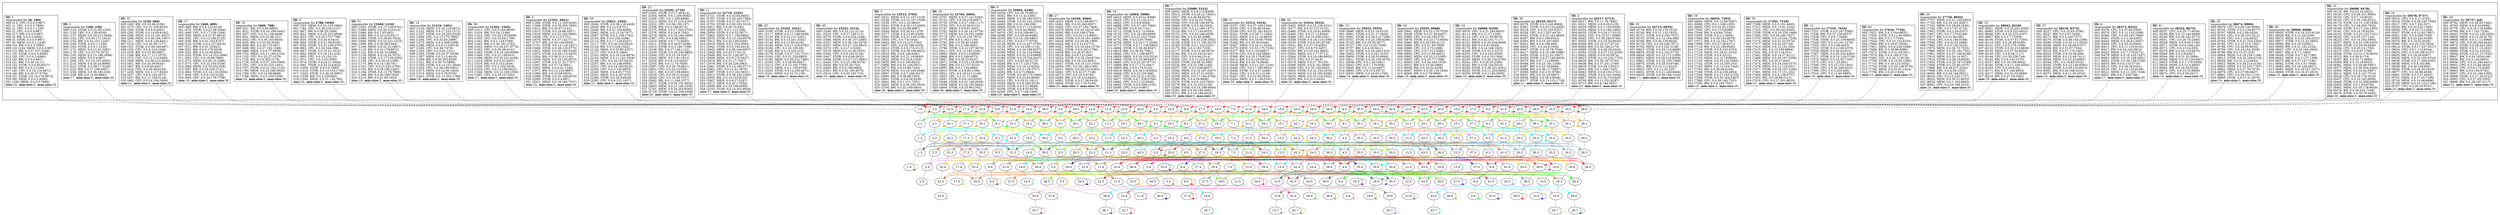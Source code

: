 strict
digraph SkipGraph {

	# vertical
	edge [dir=none style=dashed]
	subgraph {
		"1" -> "1.0" -> "1.1" -> "1.2" -> "1.3" -> "1.4"
		}
	subgraph {
		"2" -> "2.0" -> "2.1" -> "2.2" -> "2.3" -> "2.4" -> "2.5"
		}
	subgraph {
		"32" -> "32.0" -> "32.1" -> "32.2" -> "32.3" -> "32.4" -> "32.5" -> "32.6"
		}
	subgraph {
		"17" -> "17.0" -> "17.1" -> "17.2" -> "17.3" -> "17.4" -> "17.5"
		}
	subgraph {
		"33" -> "33.0" -> "33.1" -> "33.2" -> "33.3" -> "33.4" -> "33.5" -> "33.6" -> "33.7"
		}
	subgraph {
		"9" -> "9.0" -> "9.1" -> "9.2" -> "9.3" -> "9.4" -> "9.5"
		}
	subgraph {
		"31" -> "31.0" -> "31.1" -> "31.2" -> "31.3" -> "31.4" -> "31.5" -> "31.6"
		}
	subgraph {
		"14" -> "14.0" -> "14.1" -> "14.2" -> "14.3" -> "14.4" -> "14.5"
		}
	subgraph {
		"38" -> "38.0" -> "38.1" -> "38.2" -> "38.3" -> "38.4" -> "38.5" -> "38.6" -> "38.7"
		}
	subgraph {
		"5" -> "5.0" -> "5.1" -> "5.2" -> "5.3" -> "5.4" -> "5.5"
		}
	subgraph {
		"29" -> "29.0" -> "29.1" -> "29.2" -> "29.3" -> "29.4" -> "29.5"
		}
	subgraph {
		"22" -> "22.0" -> "22.1" -> "22.2" -> "22.3" -> "22.4" -> "22.5" -> "22.6" -> "22.7"
		}
	subgraph {
		"11" -> "11.0" -> "11.1" -> "11.2" -> "11.3" -> "11.4" -> "11.5" -> "11.6"
		}
	subgraph {
		"23" -> "23.0" -> "23.1" -> "23.2" -> "23.3" -> "23.4" -> "23.5"
		}
	subgraph {
		"40" -> "40.0" -> "40.1" -> "40.2" -> "40.3" -> "40.4" -> "40.5" -> "40.6"
		}
	subgraph {
		"3" -> "3.0" -> "3.1" -> "3.2" -> "3.3" -> "3.4" -> "3.5"
		}
	subgraph {
		"25" -> "25.0" -> "25.1" -> "25.2" -> "25.3" -> "25.4"
		}
	subgraph {
		"8" -> "8.0" -> "8.1" -> "8.2" -> "8.3" -> "8.4" -> "8.5"
		}
	subgraph {
		"27" -> "27.0" -> "27.1" -> "27.2" -> "27.3" -> "27.4" -> "27.5" -> "27.6"
		}
	subgraph {
		"18" -> "18.0" -> "18.1" -> "18.2" -> "18.3" -> "18.4" -> "18.5" -> "18.6" -> "18.7"
		}
	subgraph {
		"7" -> "7.0" -> "7.1" -> "7.2" -> "7.3" -> "7.4"
		}
	subgraph {
		"21" -> "21.0" -> "21.1" -> "21.2" -> "21.3" -> "21.4" -> "21.5"
		}
	subgraph {
		"34" -> "34.0" -> "34.1" -> "34.2" -> "34.3" -> "34.4" -> "34.5"
		}
	subgraph {
		"13" -> "13.0" -> "13.1" -> "13.2" -> "13.3" -> "13.4" -> "13.5" -> "13.6" -> "13.7"
		}
	subgraph {
		"42" -> "42.0" -> "42.1" -> "42.2" -> "42.3" -> "42.4" -> "42.5" -> "42.6" -> "42.7"
		}
	subgraph {
		"24" -> "24.0" -> "24.1" -> "24.2" -> "24.3" -> "24.4" -> "24.5" -> "24.6"
		}
	subgraph {
		"36" -> "36.0" -> "36.1" -> "36.2" -> "36.3" -> "36.4" -> "36.5" -> "36.6"
		}
	subgraph {
		"4" -> "4.0" -> "4.1" -> "4.2" -> "4.3" -> "4.4" -> "4.5" -> "4.6"
		}
	subgraph {
		"35" -> "35.0" -> "35.1" -> "35.2" -> "35.3" -> "35.4" -> "35.5"
		}
	subgraph {
		"19" -> "19.0" -> "19.1" -> "19.2" -> "19.3" -> "19.4" -> "19.5" -> "19.6"
		}
	subgraph {
		"30" -> "30.0" -> "30.1" -> "30.2" -> "30.3" -> "30.4" -> "30.5" -> "30.6" -> "30.7"
		}
	subgraph {
		"12" -> "12.0" -> "12.1" -> "12.2" -> "12.3" -> "12.4" -> "12.5" -> "12.6"
		}
	subgraph {
		"43" -> "43.0" -> "43.1" -> "43.2" -> "43.3" -> "43.4" -> "43.5" -> "43.6" -> "43.7"
		}
	subgraph {
		"26" -> "26.0" -> "26.1" -> "26.2" -> "26.3" -> "26.4" -> "26.5" -> "26.6"
		}
	subgraph {
		"15" -> "15.0" -> "15.1" -> "15.2" -> "15.3" -> "15.4"
		}
	subgraph {
		"37" -> "37.0" -> "37.1" -> "37.2" -> "37.3" -> "37.4" -> "37.5"
		}
	subgraph {
		"6" -> "6.0" -> "6.1" -> "6.2" -> "6.3" -> "6.4" -> "6.5" -> "6.6"
		}
	subgraph {
		"41" -> "41.0" -> "41.1" -> "41.2" -> "41.3" -> "41.4" -> "41.5" -> "41.6"
		}
	subgraph {
		"20" -> "20.0" -> "20.1" -> "20.2" -> "20.3" -> "20.4" -> "20.5"
		}
	subgraph {
		"39" -> "39.0" -> "39.1" -> "39.2" -> "39.3" -> "39.4" -> "39.5" -> "39.6"
		}
	subgraph {
		"10" -> "10.0" -> "10.1" -> "10.2" -> "10.3" -> "10.4" -> "10.5" -> "10.6"
		}
	subgraph {
		"16" -> "16.0" -> "16.1" -> "16.2" -> "16.3" -> "16.4" -> "16.5" -> "16.6" -> "16.7"
		}
	subgraph {
		"28" -> "28.0" -> "28.1" -> "28.2" -> "28.3" -> "28.4" -> "28.5" -> "28.6" -> "28.7"
		}

	# horizontal
	edge [dir=forward, style=solid]
	subgraph cluster_content {
		rank = same
		"1" [shape=box, label=
			<
				<B>ID:</B> 1<BR ALIGN="LEFT"/>
				responsible for <B>[0, 100)</B><BR ALIGN="LEFT"/>
				000 (0.5, CPU, 0.0.0.5:987)<BR ALIGN="LEFT"/>
				001 (1, CPU, 0.0.0.3:7890)<BR ALIGN="LEFT"/>
				002 (2, CPU, 0.0.0.1:1230)<BR ALIGN="LEFT"/>
				003 (2, CPU, 0.0.0.4:987)<BR ALIGN="LEFT"/>
				004 (2.7, BW, 0.0.0.5:987)<BR ALIGN="LEFT"/>
				005 (4, BW, 0.0.0.2:4560)<BR ALIGN="LEFT"/>
				006 (5, STOR, 0.0.0.5:987)<BR ALIGN="LEFT"/>
				007 (8, MEM, 0.0.0.1:1230)<BR ALIGN="LEFT"/>
				008 (10, BW, 0.0.0.3:7890)<BR ALIGN="LEFT"/>
				009 (10.1234, MEM, 0.0.0.5:987)<BR ALIGN="LEFT"/>
				010 (12, BW, 0.0.37.107:2548)<BR ALIGN="LEFT"/>
				011 (16, STOR, 0.0.0.2:4560)<BR ALIGN="LEFT"/>
				012 (20, CPU, 0.0.0.2:4560)<BR ALIGN="LEFT"/>
				013 (20, BW, 0.0.0.4:987)<BR ALIGN="LEFT"/>
				014 (31, BW, 0.0.30.16:11)<BR ALIGN="LEFT"/>
				015 (33, STOR, 0.0.4.93:6527)<BR ALIGN="LEFT"/>
				016 (40, BW, 0.0.0.1:1230)<BR ALIGN="LEFT"/>
				017 (40, CPU, 0.0.18.114:4671)<BR ALIGN="LEFT"/>
				018 (48, BW, 0.0.20.37:5738)<BR ALIGN="LEFT"/>
				019 (51, STOR, 0.0.19.176:9974)<BR ALIGN="LEFT"/>
				020 (80, MEM, 0.0.0.2:4560)<BR ALIGN="LEFT"/>
				021 (100, MEM, 0.0.0.3:7890)<BR ALIGN="LEFT"/>
			<B>size:</B>22, <B>min-size:</B>5, <B>max-size:</B>30<BR ALIGN="LEFT"/>			>]
		"2" [shape=box, label=
			<
				<B>ID:</B> 2<BR ALIGN="LEFT"/>
				responsible for <B>[100, 239)</B><BR ALIGN="LEFT"/>
				000 (124, STOR, 0.0.21.95:1335)<BR ALIGN="LEFT"/>
				001 (130, CPU, 0.0.1.30:8550)<BR ALIGN="LEFT"/>
				002 (137, MEM, 0.0.19.212:5466)<BR ALIGN="LEFT"/>
				003 (142, CPU, 0.0.35.171:1813)<BR ALIGN="LEFT"/>
				004 (154, BW, 0.0.32.152:1245)<BR ALIGN="LEFT"/>
				005 (160, STOR, 0.0.0.1:1230)<BR ALIGN="LEFT"/>
				006 (160, STOR, 0.0.0.1:1230)<BR ALIGN="LEFT"/>
				007 (172, MEM, 0.0.12.43:2091)<BR ALIGN="LEFT"/>
				008 (178, CPU, 0.0.33.70:1672)<BR ALIGN="LEFT"/>
				009 (195, MEM, 0.0.13.198:2698)<BR ALIGN="LEFT"/>
				010 (200, MEM, 0.0.0.4:987)<BR ALIGN="LEFT"/>
				011 (208, CPU, 0.0.15.107:4092)<BR ALIGN="LEFT"/>
				012 (216, MEM, 0.0.29.25:9096)<BR ALIGN="LEFT"/>
				013 (223, STOR, 0.0.38.17:5245)<BR ALIGN="LEFT"/>
				014 (225, BW, 0.0.27.198:5087)<BR ALIGN="LEFT"/>
				015 (238, MEM, 0.0.38.160:258)<BR ALIGN="LEFT"/>
				016 (239, BW, 0.0.13.50:8981)<BR ALIGN="LEFT"/>
			<B>size:</B>17, <B>min-size:</B>5, <B>max-size:</B>30<BR ALIGN="LEFT"/>			>]
		"32" [shape=box, label=
			<
				<B>ID:</B> 32<BR ALIGN="LEFT"/>
				responsible for <B>[239, 460)</B><BR ALIGN="LEFT"/>
				000 (263, BW, 0.0.33.66:2109)<BR ALIGN="LEFT"/>
				001 (275, CPU, 0.0.21.230:9525)<BR ALIGN="LEFT"/>
				002 (280, STOR, 0.0.6.6:2681)<BR ALIGN="LEFT"/>
				003 (292, STOR, 0.0.14.95:6192)<BR ALIGN="LEFT"/>
				004 (296, MEM, 0.0.15.191:4557)<BR ALIGN="LEFT"/>
				005 (298, MEM, 0.0.38.194:1007)<BR ALIGN="LEFT"/>
				006 (311, MEM, 0.0.6.120:4041)<BR ALIGN="LEFT"/>
				007 (314, CPU, 0.0.32.39:7177)<BR ALIGN="LEFT"/>
				008 (331, STOR, 0.0.38.249:987)<BR ALIGN="LEFT"/>
				009 (332, CPU, 0.0.6.224:1046)<BR ALIGN="LEFT"/>
				010 (335, BW, 0.0.33.40:5887)<BR ALIGN="LEFT"/>
				011 (346, BW, 0.0.17.111:2575)<BR ALIGN="LEFT"/>
				012 (372, CPU, 0.0.12.114:2485)<BR ALIGN="LEFT"/>
				013 (400, MEM, 0.0.36.212:4040)<BR ALIGN="LEFT"/>
				014 (401, BW, 0.0.24.59:9163)<BR ALIGN="LEFT"/>
				015 (407, BW, 0.0.6.49:4437)<BR ALIGN="LEFT"/>
				016 (432, CPU, 0.0.36.98:6226)<BR ALIGN="LEFT"/>
				017 (435, MEM, 0.0.1.117:8343)<BR ALIGN="LEFT"/>
				018 (437, CPU, 0.0.6.144:2573)<BR ALIGN="LEFT"/>
				019 (437, BW, 0.0.11.109:5124)<BR ALIGN="LEFT"/>
				020 (460, CPU, 0.0.14.194:3484)<BR ALIGN="LEFT"/>
			<B>size:</B>21, <B>min-size:</B>5, <B>max-size:</B>30<BR ALIGN="LEFT"/>			>]
		"17" [shape=box, label=
			<
				<B>ID:</B> 17<BR ALIGN="LEFT"/>
				responsible for <B>[460, 609)</B><BR ALIGN="LEFT"/>
				000 (469, BW, 0.0.8.123:4128)<BR ALIGN="LEFT"/>
				001 (479, STOR, 0.0.21.96:2946)<BR ALIGN="LEFT"/>
				002 (489, CPU, 0.0.17.126:1506)<BR ALIGN="LEFT"/>
				003 (500, MEM, 0.0.31.97:8914)<BR ALIGN="LEFT"/>
				004 (502, CPU, 0.0.12.186:5125)<BR ALIGN="LEFT"/>
				005 (506, BW, 0.0.31.103:8747)<BR ALIGN="LEFT"/>
				006 (519, STOR, 0.0.2.227:6518)<BR ALIGN="LEFT"/>
				007 (531, BW, 0.0.31.16:823)<BR ALIGN="LEFT"/>
				008 (552, BW, 0.0.9.178:3018)<BR ALIGN="LEFT"/>
				009 (552, BW, 0.0.23.96:8924)<BR ALIGN="LEFT"/>
				010 (554, STOR, 0.0.14.253:3496)<BR ALIGN="LEFT"/>
				011 (565, CPU, 0.0.19.69:7685)<BR ALIGN="LEFT"/>
				012 (572, MEM, 0.0.26.15:2366)<BR ALIGN="LEFT"/>
				013 (575, CPU, 0.0.22.163:3536)<BR ALIGN="LEFT"/>
				014 (584, MEM, 0.0.19.202:558)<BR ALIGN="LEFT"/>
				015 (597, BW, 0.0.29.229:2731)<BR ALIGN="LEFT"/>
				016 (604, STOR, 0.0.14.118:3504)<BR ALIGN="LEFT"/>
				017 (609, CPU, 0.0.0.133:3158)<BR ALIGN="LEFT"/>
				018 (609, CPU, 0.0.34.176:7708)<BR ALIGN="LEFT"/>
			<B>size:</B>19, <B>min-size:</B>5, <B>max-size:</B>30<BR ALIGN="LEFT"/>			>]
		"33" [shape=box, label=
			<
				<B>ID:</B> 33<BR ALIGN="LEFT"/>
				responsible for <B>[609, 788)</B><BR ALIGN="LEFT"/>
				000 (611, BW, 0.0.5.60:6900)<BR ALIGN="LEFT"/>
				001 (622, STOR, 0.0.10.199:3462)<BR ALIGN="LEFT"/>
				002 (627, CPU, 0.0.31.138:9406)<BR ALIGN="LEFT"/>
				003 (641, MEM, 0.0.32.98:151)<BR ALIGN="LEFT"/>
				004 (643, CPU, 0.0.36.103:6634)<BR ALIGN="LEFT"/>
				005 (645, BW, 0.0.33.60:3029)<BR ALIGN="LEFT"/>
				006 (649, BW, 0.0.20.175:567)<BR ALIGN="LEFT"/>
				007 (688, BW, 0.0.27.192:1588)<BR ALIGN="LEFT"/>
				008 (689, MEM, 0.0.0.77:5859)<BR ALIGN="LEFT"/>
				009 (702, MEM, 0.0.11.184:4126)<BR ALIGN="LEFT"/>
				010 (702, CPU, 0.0.22.27:1079)<BR ALIGN="LEFT"/>
				011 (725, BW, 0.0.4.202:5176)<BR ALIGN="LEFT"/>
				012 (726, STOR, 0.0.37.104:5369)<BR ALIGN="LEFT"/>
				013 (761, CPU, 0.0.35.223:1491)<BR ALIGN="LEFT"/>
				014 (767, STOR, 0.0.32.162:1125)<BR ALIGN="LEFT"/>
				015 (780, MEM, 0.0.23.246:5920)<BR ALIGN="LEFT"/>
				016 (780, CPU, 0.0.12.69:9948)<BR ALIGN="LEFT"/>
				017 (788, MEM, 0.0.0.105:5258)<BR ALIGN="LEFT"/>
			<B>size:</B>18, <B>min-size:</B>5, <B>max-size:</B>30<BR ALIGN="LEFT"/>			>]
		"9" [shape=box, label=
			<
				<B>ID:</B> 9<BR ALIGN="LEFT"/>
				responsible for <B>[788, 1040)</B><BR ALIGN="LEFT"/>
				000 (793, MEM, 0.0.31.153:2993)<BR ALIGN="LEFT"/>
				001 (794, CPU, 0.0.28.216:2127)<BR ALIGN="LEFT"/>
				002 (807, BW, 0.0.38.25:2394)<BR ALIGN="LEFT"/>
				003 (822, MEM, 0.0.25.232:8508)<BR ALIGN="LEFT"/>
				004 (823, CPU, 0.0.25.175:7708)<BR ALIGN="LEFT"/>
				005 (834, STOR, 0.0.35.9:3410)<BR ALIGN="LEFT"/>
				006 (850, STOR, 0.0.21.59:8100)<BR ALIGN="LEFT"/>
				007 (850, STOR, 0.0.31.239:3797)<BR ALIGN="LEFT"/>
				008 (863, CPU, 0.0.20.244:389)<BR ALIGN="LEFT"/>
				009 (887, STOR, 0.0.15.41:1015)<BR ALIGN="LEFT"/>
				010 (892, MEM, 0.0.18.141:418)<BR ALIGN="LEFT"/>
				011 (905, CPU, 0.0.13.150:23)<BR ALIGN="LEFT"/>
				012 (971, CPU, 0.0.3.25:3056)<BR ALIGN="LEFT"/>
				013 (974, STOR, 0.0.24.11:5644)<BR ALIGN="LEFT"/>
				014 (992, STOR, 0.0.33.214:622)<BR ALIGN="LEFT"/>
				015 (1000, STOR, 0.0.0.3:7890)<BR ALIGN="LEFT"/>
				016 (1018, STOR, 0.0.13.153:1740)<BR ALIGN="LEFT"/>
				017 (1025, STOR, 0.0.26.20:9987)<BR ALIGN="LEFT"/>
				018 (1028, BW, 0.0.4.230:665)<BR ALIGN="LEFT"/>
				019 (1040, MEM, 0.0.31.134:766)<BR ALIGN="LEFT"/>
			<B>size:</B>20, <B>min-size:</B>5, <B>max-size:</B>30<BR ALIGN="LEFT"/>			>]
		"31" [shape=box, label=
			<
				<B>ID:</B> 31<BR ALIGN="LEFT"/>
				responsible for <B>[1040, 1210)</B><BR ALIGN="LEFT"/>
				000 (1053, STOR, 0.0.17.139:9761)<BR ALIGN="LEFT"/>
				001 (1068, MEM, 0.0.26.219:416)<BR ALIGN="LEFT"/>
				002 (1069, BW, 0.0.7.65:462)<BR ALIGN="LEFT"/>
				003 (1080, BW, 0.0.23.216:4517)<BR ALIGN="LEFT"/>
				004 (1088, STOR, 0.0.28.85:7624)<BR ALIGN="LEFT"/>
				005 (1090, MEM, 0.0.10.231:1525)<BR ALIGN="LEFT"/>
				006 (1096, BW, 0.0.36.58:5344)<BR ALIGN="LEFT"/>
				007 (1106, MEM, 0.0.32.32:3497)<BR ALIGN="LEFT"/>
				008 (1118, BW, 0.0.10.178:8072)<BR ALIGN="LEFT"/>
				009 (1122, BW, 0.0.26.15:5988)<BR ALIGN="LEFT"/>
				010 (1126, MEM, 0.0.14.24:7675)<BR ALIGN="LEFT"/>
				011 (1148, STOR, 0.0.17.120:2502)<BR ALIGN="LEFT"/>
				012 (1159, CPU, 0.0.30.16:1308)<BR ALIGN="LEFT"/>
				013 (1170, BW, 0.0.14.134:791)<BR ALIGN="LEFT"/>
				014 (1181, CPU, 0.0.21.255:2765)<BR ALIGN="LEFT"/>
				015 (1192, BW, 0.0.28.190:1403)<BR ALIGN="LEFT"/>
				016 (1194, STOR, 0.0.13.78:7968)<BR ALIGN="LEFT"/>
				017 (1196, BW, 0.0.26.188:7926)<BR ALIGN="LEFT"/>
				018 (1210, BW, 0.0.21.93:1953)<BR ALIGN="LEFT"/>
			<B>size:</B>19, <B>min-size:</B>5, <B>max-size:</B>30<BR ALIGN="LEFT"/>			>]
		"14" [shape=box, label=
			<
				<B>ID:</B> 14<BR ALIGN="LEFT"/>
				responsible for <B>[1210, 1401)</B><BR ALIGN="LEFT"/>
				000 (1216, MEM, 0.0.18.116:4672)<BR ALIGN="LEFT"/>
				001 (1222, MEM, 0.0.17.253:2371)<BR ALIGN="LEFT"/>
				002 (1247, STOR, 0.0.18.255:2526)<BR ALIGN="LEFT"/>
				003 (1260, CPU, 0.0.13.175:7882)<BR ALIGN="LEFT"/>
				004 (1264, CPU, 0.0.32.83:2089)<BR ALIGN="LEFT"/>
				005 (1275, MEM, 0.0.4.206:5309)<BR ALIGN="LEFT"/>
				006 (1286, MEM, 0.0.6.113:8518)<BR ALIGN="LEFT"/>
				007 (1289, CPU, 0.0.36.7:978)<BR ALIGN="LEFT"/>
				008 (1293, CPU, 0.0.0.81:1521)<BR ALIGN="LEFT"/>
				009 (1305, STOR, 0.0.25.57:5438)<BR ALIGN="LEFT"/>
				010 (1307, MEM, 0.0.3.12:4919)<BR ALIGN="LEFT"/>
				011 (1308, BW, 0.0.30.203:8260)<BR ALIGN="LEFT"/>
				012 (1321, BW, 0.0.30.70:5866)<BR ALIGN="LEFT"/>
				013 (1350, STOR, 0.0.12.151:3844)<BR ALIGN="LEFT"/>
				014 (1354, CPU, 0.0.26.180:5861)<BR ALIGN="LEFT"/>
				015 (1373, MEM, 0.0.32.90:1403)<BR ALIGN="LEFT"/>
				016 (1374, MEM, 0.0.5.78:8700)<BR ALIGN="LEFT"/>
				017 (1401, STOR, 0.0.13.202:1769)<BR ALIGN="LEFT"/>
			<B>size:</B>18, <B>min-size:</B>5, <B>max-size:</B>30<BR ALIGN="LEFT"/>			>]
		"38" [shape=box, label=
			<
				<B>ID:</B> 38<BR ALIGN="LEFT"/>
				responsible for <B>[1401, 1565)</B><BR ALIGN="LEFT"/>
				000 (1411, CPU, 0.0.0.164:9650)<BR ALIGN="LEFT"/>
				001 (1416, BW, 0.0.24.12:98)<BR ALIGN="LEFT"/>
				002 (1422, CPU, 0.0.20.135:8469)<BR ALIGN="LEFT"/>
				003 (1433, CPU, 0.0.10.54:1709)<BR ALIGN="LEFT"/>
				004 (1441, BW, 0.0.1.124:5786)<BR ALIGN="LEFT"/>
				005 (1443, BW, 0.0.30.191:3742)<BR ALIGN="LEFT"/>
				006 (1451, MEM, 0.0.34.237:5774)<BR ALIGN="LEFT"/>
				007 (1462, CPU, 0.0.35.48:4141)<BR ALIGN="LEFT"/>
				008 (1463, STOR, 0.0.19.160:6069)<BR ALIGN="LEFT"/>
				009 (1490, CPU, 0.0.21.199:610)<BR ALIGN="LEFT"/>
				010 (1490, MEM, 0.0.35.221:4168)<BR ALIGN="LEFT"/>
				011 (1514, MEM, 0.0.9.31:6451)<BR ALIGN="LEFT"/>
				012 (1516, BW, 0.0.5.152:2546)<BR ALIGN="LEFT"/>
				013 (1526, CPU, 0.0.2.102:3016)<BR ALIGN="LEFT"/>
				014 (1529, CPU, 0.0.13.169:9423)<BR ALIGN="LEFT"/>
				015 (1546, MEM, 0.0.12.159:1550)<BR ALIGN="LEFT"/>
				016 (1565, CPU, 0.0.32.127:653)<BR ALIGN="LEFT"/>
			<B>size:</B>17, <B>min-size:</B>5, <B>max-size:</B>30<BR ALIGN="LEFT"/>			>]
		"5" [shape=box, label=
			<
				<B>ID:</B> 5<BR ALIGN="LEFT"/>
				responsible for <B>[1565, 2021)</B><BR ALIGN="LEFT"/>
				000 (1566, STOR, 0.0.11.163:4500)<BR ALIGN="LEFT"/>
				001 (1596, STOR, 0.0.35.205:7805)<BR ALIGN="LEFT"/>
				002 (1612, BW, 0.0.30.47:1142)<BR ALIGN="LEFT"/>
				003 (1615, STOR, 0.0.16.66:1857)<BR ALIGN="LEFT"/>
				004 (1619, MEM, 0.0.22.240:5966)<BR ALIGN="LEFT"/>
				005 (1638, CPU, 0.0.11.3:1751)<BR ALIGN="LEFT"/>
				006 (1676, MEM, 0.0.27.142:7115)<BR ALIGN="LEFT"/>
				007 (1707, BW, 0.0.26.104:5004)<BR ALIGN="LEFT"/>
				008 (1751, STOR, 0.0.13.118:1637)<BR ALIGN="LEFT"/>
				009 (1808, STOR, 0.0.28.120:5775)<BR ALIGN="LEFT"/>
				010 (1831, MEM, 0.0.25.180:3258)<BR ALIGN="LEFT"/>
				011 (1874, STOR, 0.0.28.115:3435)<BR ALIGN="LEFT"/>
				012 (1924, BW, 0.0.36.212:1145)<BR ALIGN="LEFT"/>
				013 (1936, MEM, 0.0.18.120:5870)<BR ALIGN="LEFT"/>
				014 (1947, STOR, 0.0.31.32:7757)<BR ALIGN="LEFT"/>
				015 (1947, BW, 0.0.37.74:3851)<BR ALIGN="LEFT"/>
				016 (1953, MEM, 0.0.8.41:1343)<BR ALIGN="LEFT"/>
				017 (1971, BW, 0.0.12.132:9887)<BR ALIGN="LEFT"/>
				018 (1980, BW, 0.0.10.68:5825)<BR ALIGN="LEFT"/>
				019 (1990, STOR, 0.0.20.249:4319)<BR ALIGN="LEFT"/>
				020 (2000, STOR, 0.0.0.4:987)<BR ALIGN="LEFT"/>
				021 (2021, MEM, 0.0.18.189:7557)<BR ALIGN="LEFT"/>
			<B>size:</B>22, <B>min-size:</B>5, <B>max-size:</B>30<BR ALIGN="LEFT"/>			>]
		"29" [shape=box, label=
			<
				<B>ID:</B> 29<BR ALIGN="LEFT"/>
				responsible for <B>[2021, 2292)</B><BR ALIGN="LEFT"/>
				000 (2044, STOR, 0.0.38.116:4406)<BR ALIGN="LEFT"/>
				001 (2045, BW, 0.0.12.0:6731)<BR ALIGN="LEFT"/>
				002 (2046, BW, 0.0.21.104:6409)<BR ALIGN="LEFT"/>
				003 (2062, MEM, 0.0.12.247:877)<BR ALIGN="LEFT"/>
				004 (2087, STOR, 0.0.2.109:1782)<BR ALIGN="LEFT"/>
				005 (2102, BW, 0.0.5.166:3296)<BR ALIGN="LEFT"/>
				006 (2114, BW, 0.0.17.128:6207)<BR ALIGN="LEFT"/>
				007 (2117, CPU, 0.0.30.229:9524)<BR ALIGN="LEFT"/>
				008 (2120, BW, 0.0.5.229:1922)<BR ALIGN="LEFT"/>
				009 (2120, MEM, 0.0.32.80:4327)<BR ALIGN="LEFT"/>
				010 (2137, CPU, 0.0.6.0:1969)<BR ALIGN="LEFT"/>
				011 (2143, MEM, 0.0.16.234:9876)<BR ALIGN="LEFT"/>
				012 (2154, MEM, 0.0.11.142:3554)<BR ALIGN="LEFT"/>
				013 (2169, CPU, 0.0.34.187:8415)<BR ALIGN="LEFT"/>
				014 (2207, BW, 0.0.13.248:8095)<BR ALIGN="LEFT"/>
				015 (2223, CPU, 0.0.18.183:9225)<BR ALIGN="LEFT"/>
				016 (2240, CPU, 0.0.3.135:9933)<BR ALIGN="LEFT"/>
				017 (2245, MEM, 0.0.8.93:7710)<BR ALIGN="LEFT"/>
				018 (2261, MEM, 0.0.4.187:870)<BR ALIGN="LEFT"/>
				019 (2286, STOR, 0.0.18.5:6020)<BR ALIGN="LEFT"/>
				020 (2292, CPU, 0.0.6.222:1637)<BR ALIGN="LEFT"/>
			<B>size:</B>21, <B>min-size:</B>5, <B>max-size:</B>30<BR ALIGN="LEFT"/>			>]
		"22" [shape=box, label=
			<
				<B>ID:</B> 22<BR ALIGN="LEFT"/>
				responsible for <B>[2292, 2719)</B><BR ALIGN="LEFT"/>
				000 (2302, STOR, 0.0.17.48:614)<BR ALIGN="LEFT"/>
				001 (2304, MEM, 0.0.2.206:9082)<BR ALIGN="LEFT"/>
				002 (2306, CPU, 0.0.1.205:8886)<BR ALIGN="LEFT"/>
				003 (2313, MEM, 0.0.27.210:4167)<BR ALIGN="LEFT"/>
				004 (2322, CPU, 0.0.38.130:197)<BR ALIGN="LEFT"/>
				005 (2336, BW, 0.0.2.186:8173)<BR ALIGN="LEFT"/>
				006 (2375, MEM, 0.0.17.203:5730)<BR ALIGN="LEFT"/>
				007 (2376, MEM, 0.0.16.6:7302)<BR ALIGN="LEFT"/>
				008 (2379, MEM, 0.0.29.146:3469)<BR ALIGN="LEFT"/>
				009 (2387, CPU, 0.0.6.66:5862)<BR ALIGN="LEFT"/>
				010 (2410, MEM, 0.0.7.72:9565)<BR ALIGN="LEFT"/>
				011 (2411, STOR, 0.0.29.97:4266)<BR ALIGN="LEFT"/>
				012 (2415, STOR, 0.0.3.149:7198)<BR ALIGN="LEFT"/>
				013 (2436, BW, 0.0.27.148:1122)<BR ALIGN="LEFT"/>
				014 (2439, STOR, 0.0.29.250:9885)<BR ALIGN="LEFT"/>
				015 (2440, CPU, 0.0.15.18:3297)<BR ALIGN="LEFT"/>
				016 (2442, MEM, 0.0.7.81:1812)<BR ALIGN="LEFT"/>
				017 (2516, BW, 0.0.8.110:3445)<BR ALIGN="LEFT"/>
				018 (2535, BW, 0.0.11.74:7839)<BR ALIGN="LEFT"/>
				019 (2587, CPU, 0.0.36.78:6821)<BR ALIGN="LEFT"/>
				020 (2601, CPU, 0.0.32.0:4783)<BR ALIGN="LEFT"/>
				021 (2611, BW, 0.0.25.108:9681)<BR ALIGN="LEFT"/>
				022 (2618, CPU, 0.0.30.31:6160)<BR ALIGN="LEFT"/>
				023 (2640, CPU, 0.0.19.26:7527)<BR ALIGN="LEFT"/>
				024 (2662, BW, 0.0.11.246:2377)<BR ALIGN="LEFT"/>
				025 (2671, STOR, 0.0.34.101:8032)<BR ALIGN="LEFT"/>
				026 (2693, MEM, 0.0.21.146:2356)<BR ALIGN="LEFT"/>
				027 (2701, MEM, 0.0.34.203:9365)<BR ALIGN="LEFT"/>
				028 (2719, STOR, 0.0.23.108:2466)<BR ALIGN="LEFT"/>
			<B>size:</B>29, <B>min-size:</B>5, <B>max-size:</B>30<BR ALIGN="LEFT"/>			>]
		"11" [shape=box, label=
			<
				<B>ID:</B> 11<BR ALIGN="LEFT"/>
				responsible for <B>[2719, 3102)</B><BR ALIGN="LEFT"/>
				000 (2721, STOR, 0.0.32.64:4602)<BR ALIGN="LEFT"/>
				001 (2767, STOR, 0.0.20.165:7384)<BR ALIGN="LEFT"/>
				002 (2787, STOR, 0.0.17.83:7477)<BR ALIGN="LEFT"/>
				003 (2793, STOR, 0.0.30.202:5310)<BR ALIGN="LEFT"/>
				004 (2811, BW, 0.0.30.73:445)<BR ALIGN="LEFT"/>
				005 (2828, CPU, 0.0.1.112:209)<BR ALIGN="LEFT"/>
				006 (2854, STOR, 0.0.4.53:2677)<BR ALIGN="LEFT"/>
				007 (2862, MEM, 0.0.7.159:4882)<BR ALIGN="LEFT"/>
				008 (2876, STOR, 0.0.15.164:9578)<BR ALIGN="LEFT"/>
				009 (2912, BW, 0.0.25.129:5293)<BR ALIGN="LEFT"/>
				010 (2916, MEM, 0.0.5.254:3983)<BR ALIGN="LEFT"/>
				011 (2942, STOR, 0.0.5.192:6414)<BR ALIGN="LEFT"/>
				012 (2943, MEM, 0.0.38.144:6857)<BR ALIGN="LEFT"/>
				013 (2945, BW, 0.0.23.17:9113)<BR ALIGN="LEFT"/>
				014 (2948, BW, 0.0.31.126:3971)<BR ALIGN="LEFT"/>
				015 (2959, MEM, 0.0.9.170:2627)<BR ALIGN="LEFT"/>
				016 (2974, BW, 0.0.31.17:7047)<BR ALIGN="LEFT"/>
				017 (2979, BW, 0.0.26.228:2863)<BR ALIGN="LEFT"/>
				018 (2981, STOR, 0.0.14.186:5717)<BR ALIGN="LEFT"/>
				019 (2981, CPU, 0.0.12.51:7879)<BR ALIGN="LEFT"/>
				020 (2987, STOR, 0.0.3.162:5651)<BR ALIGN="LEFT"/>
				021 (3013, STOR, 0.0.38.242:2365)<BR ALIGN="LEFT"/>
				022 (3055, BW, 0.0.14.103:9155)<BR ALIGN="LEFT"/>
				023 (3067, MEM, 0.0.9.27:5297)<BR ALIGN="LEFT"/>
				024 (3072, MEM, 0.0.29.1:7054)<BR ALIGN="LEFT"/>
				025 (3099, BW, 0.0.35.196:6390)<BR ALIGN="LEFT"/>
				026 (3102, STOR, 0.0.14.201:6826)<BR ALIGN="LEFT"/>
			<B>size:</B>27, <B>min-size:</B>5, <B>max-size:</B>30<BR ALIGN="LEFT"/>			>]
		"23" [shape=box, label=
			<
				<B>ID:</B> 23<BR ALIGN="LEFT"/>
				responsible for <B>[3102, 3241)</B><BR ALIGN="LEFT"/>
				000 (3109, STOR, 0.0.22.5:8596)<BR ALIGN="LEFT"/>
				001 (3117, MEM, 0.0.11.198:5028)<BR ALIGN="LEFT"/>
				002 (3130, BW, 0.0.21.131:5201)<BR ALIGN="LEFT"/>
				003 (3144, BW, 0.0.13.241:3352)<BR ALIGN="LEFT"/>
				004 (3146, BW, 0.0.12.60:4229)<BR ALIGN="LEFT"/>
				005 (3149, MEM, 0.0.11.218:4782)<BR ALIGN="LEFT"/>
				006 (3166, CPU, 0.0.35.105:29)<BR ALIGN="LEFT"/>
				007 (3168, BW, 0.0.12.242:415)<BR ALIGN="LEFT"/>
				008 (3178, STOR, 0.0.27.191:7101)<BR ALIGN="LEFT"/>
				009 (3183, CPU, 0.0.31.229:8903)<BR ALIGN="LEFT"/>
				010 (3185, MEM, 0.0.36.222:7466)<BR ALIGN="LEFT"/>
				011 (3195, CPU, 0.0.28.65:6947)<BR ALIGN="LEFT"/>
				012 (3212, CPU, 0.0.13.192:7784)<BR ALIGN="LEFT"/>
				013 (3213, MEM, 0.0.1.150:8706)<BR ALIGN="LEFT"/>
				014 (3240, STOR, 0.0.14.250:4671)<BR ALIGN="LEFT"/>
				015 (3241, MEM, 0.0.22.72:158)<BR ALIGN="LEFT"/>
			<B>size:</B>16, <B>min-size:</B>5, <B>max-size:</B>30<BR ALIGN="LEFT"/>			>]
		"40" [shape=box, label=
			<
				<B>ID:</B> 40<BR ALIGN="LEFT"/>
				responsible for <B>[3241, 3514)</B><BR ALIGN="LEFT"/>
				000 (3248, BW, 0.0.23.122:2114)<BR ALIGN="LEFT"/>
				001 (3253, CPU, 0.0.37.140:113)<BR ALIGN="LEFT"/>
				002 (3276, STOR, 0.0.8.224:1048)<BR ALIGN="LEFT"/>
				003 (3306, MEM, 0.0.36.107:2885)<BR ALIGN="LEFT"/>
				004 (3357, MEM, 0.0.36.142:2478)<BR ALIGN="LEFT"/>
				005 (3357, MEM, 0.0.27.124:3815)<BR ALIGN="LEFT"/>
				006 (3370, CPU, 0.0.17.0:5292)<BR ALIGN="LEFT"/>
				007 (3378, MEM, 0.0.22.36:3533)<BR ALIGN="LEFT"/>
				008 (3394, CPU, 0.0.9.162:5134)<BR ALIGN="LEFT"/>
				009 (3407, STOR, 0.0.6.66:2933)<BR ALIGN="LEFT"/>
				010 (3408, STOR, 0.0.27.212:9691)<BR ALIGN="LEFT"/>
				011 (3445, CPU, 0.0.23.196:3476)<BR ALIGN="LEFT"/>
				012 (3450, BW, 0.0.25.28:753)<BR ALIGN="LEFT"/>
				013 (3484, BW, 0.0.0.196:9963)<BR ALIGN="LEFT"/>
				014 (3501, BW, 0.0.32.195:4070)<BR ALIGN="LEFT"/>
				015 (3514, CPU, 0.0.30.236:723)<BR ALIGN="LEFT"/>
			<B>size:</B>16, <B>min-size:</B>5, <B>max-size:</B>30<BR ALIGN="LEFT"/>			>]
		"3" [shape=box, label=
			<
				<B>ID:</B> 3<BR ALIGN="LEFT"/>
				responsible for <B>[3514, 3704)</B><BR ALIGN="LEFT"/>
				000 (3531, MEM, 0.0.12.107:1319)<BR ALIGN="LEFT"/>
				001 (3538, STOR, 0.0.13.167:1536)<BR ALIGN="LEFT"/>
				002 (3539, CPU, 0.0.2.32:9843)<BR ALIGN="LEFT"/>
				003 (3541, STOR, 0.0.26.115:3065)<BR ALIGN="LEFT"/>
				004 (3545, BW, 0.0.22.99:4987)<BR ALIGN="LEFT"/>
				005 (3564, MEM, 0.0.26.52:1378)<BR ALIGN="LEFT"/>
				006 (3577, STOR, 0.0.13.60:4299)<BR ALIGN="LEFT"/>
				007 (3581, STOR, 0.0.21.148:3196)<BR ALIGN="LEFT"/>
				008 (3593, CPU, 0.0.7.4:1644)<BR ALIGN="LEFT"/>
				009 (3603, BW, 0.0.15.215:3783)<BR ALIGN="LEFT"/>
				010 (3607, CPU, 0.0.35.168:4435)<BR ALIGN="LEFT"/>
				011 (3610, STOR, 0.0.9.174:3115)<BR ALIGN="LEFT"/>
				012 (3613, STOR, 0.0.36.196:6822)<BR ALIGN="LEFT"/>
				013 (3619, BW, 0.0.8.140:6481)<BR ALIGN="LEFT"/>
				014 (3620, MEM, 0.0.21.19:9040)<BR ALIGN="LEFT"/>
				015 (3622, MEM, 0.0.25.8:1559)<BR ALIGN="LEFT"/>
				016 (3650, BW, 0.0.3.195:8525)<BR ALIGN="LEFT"/>
				017 (3666, BW, 0.0.31.140:5811)<BR ALIGN="LEFT"/>
				018 (3673, BW, 0.0.15.80:7343)<BR ALIGN="LEFT"/>
				019 (3676, MEM, 0.0.19.105:3046)<BR ALIGN="LEFT"/>
				020 (3687, STOR, 0.0.7.248:3017)<BR ALIGN="LEFT"/>
				021 (3690, BW, 0.0.38.88:1095)<BR ALIGN="LEFT"/>
				022 (3691, STOR, 0.0.8.26:9336)<BR ALIGN="LEFT"/>
				023 (3691, BW, 0.0.1.211:7351)<BR ALIGN="LEFT"/>
				024 (3692, MEM, 0.0.36.183:3554)<BR ALIGN="LEFT"/>
				025 (3704, BW, 0.0.32.169:3843)<BR ALIGN="LEFT"/>
			<B>size:</B>26, <B>min-size:</B>5, <B>max-size:</B>30<BR ALIGN="LEFT"/>			>]
		"25" [shape=box, label=
			<
				<B>ID:</B> 25<BR ALIGN="LEFT"/>
				responsible for <B>[3704, 4004)</B><BR ALIGN="LEFT"/>
				000 (3707, MEM, 0.0.37.121:5363)<BR ALIGN="LEFT"/>
				001 (3722, CPU, 0.0.28.219:4007)<BR ALIGN="LEFT"/>
				002 (3729, STOR, 0.0.27.158:1117)<BR ALIGN="LEFT"/>
				003 (3730, CPU, 0.0.23.56:6112)<BR ALIGN="LEFT"/>
				004 (3747, MEM, 0.0.8.81:4451)<BR ALIGN="LEFT"/>
				005 (3762, MEM, 0.0.26.141:9776)<BR ALIGN="LEFT"/>
				006 (3773, MEM, 0.0.19.253:1669)<BR ALIGN="LEFT"/>
				007 (3773, CPU, 0.0.10.120:7972)<BR ALIGN="LEFT"/>
				008 (3775, BW, 0.0.5.163:1150)<BR ALIGN="LEFT"/>
				009 (3782, BW, 0.0.29.45:1548)<BR ALIGN="LEFT"/>
				010 (3791, BW, 0.0.2.190:3081)<BR ALIGN="LEFT"/>
				011 (3796, STOR, 0.0.12.107:9470)<BR ALIGN="LEFT"/>
				012 (3811, CPU, 0.0.12.182:2181)<BR ALIGN="LEFT"/>
				013 (3862, MEM, 0.0.5.14:6859)<BR ALIGN="LEFT"/>
				014 (3866, BW, 0.0.5.249:4972)<BR ALIGN="LEFT"/>
				015 (3867, BW, 0.0.28.25:8161)<BR ALIGN="LEFT"/>
				016 (3871, STOR, 0.0.23.118:3676)<BR ALIGN="LEFT"/>
				017 (3881, BW, 0.0.12.157:4210)<BR ALIGN="LEFT"/>
				018 (3897, BW, 0.0.1.134:4895)<BR ALIGN="LEFT"/>
				019 (3913, STOR, 0.0.8.85:1350)<BR ALIGN="LEFT"/>
				020 (3921, CPU, 0.0.16.141:1140)<BR ALIGN="LEFT"/>
				021 (3922, CPU, 0.0.21.71:389)<BR ALIGN="LEFT"/>
				022 (3941, STOR, 0.0.6.163:9230)<BR ALIGN="LEFT"/>
				023 (3946, STOR, 0.0.31.140:9359)<BR ALIGN="LEFT"/>
				024 (3958, MEM, 0.0.24.102:5844)<BR ALIGN="LEFT"/>
				025 (4004, STOR, 0.0.23.96:2762)<BR ALIGN="LEFT"/>
			<B>size:</B>26, <B>min-size:</B>5, <B>max-size:</B>30<BR ALIGN="LEFT"/>			>]
		"8" [shape=box, label=
			<
				<B>ID:</B> 8<BR ALIGN="LEFT"/>
				responsible for <B>[4004, 4346)</B><BR ALIGN="LEFT"/>
				000 (4028, CPU, 0.0.26.70:8621)<BR ALIGN="LEFT"/>
				001 (4042, BW, 0.0.11.41:2581)<BR ALIGN="LEFT"/>
				002 (4060, MEM, 0.0.26.160:5337)<BR ALIGN="LEFT"/>
				003 (4064, STOR, 0.0.22.181:2333)<BR ALIGN="LEFT"/>
				004 (4065, BW, 0.0.33.138:206)<BR ALIGN="LEFT"/>
				005 (4069, STOR, 0.0.17.113:8162)<BR ALIGN="LEFT"/>
				006 (4076, CPU, 0.0.6.44:9893)<BR ALIGN="LEFT"/>
				007 (4076, CPU, 0.0.9.209:9011)<BR ALIGN="LEFT"/>
				008 (4098, CPU, 0.0.30.99:8496)<BR ALIGN="LEFT"/>
				009 (4105, BW, 0.0.16.159:5961)<BR ALIGN="LEFT"/>
				010 (4115, CPU, 0.0.9.177:9759)<BR ALIGN="LEFT"/>
				011 (4129, MEM, 0.0.12.227:3705)<BR ALIGN="LEFT"/>
				012 (4135, CPU, 0.0.14.190:1118)<BR ALIGN="LEFT"/>
				013 (4154, MEM, 0.0.24.189:8257)<BR ALIGN="LEFT"/>
				014 (4160, MEM, 0.0.24.216:5064)<BR ALIGN="LEFT"/>
				015 (4184, MEM, 0.0.32.216:6989)<BR ALIGN="LEFT"/>
				016 (4189, STOR, 0.0.19.234:5427)<BR ALIGN="LEFT"/>
				017 (4201, CPU, 0.0.23.45:5172)<BR ALIGN="LEFT"/>
				018 (4248, BW, 0.0.17.125:1720)<BR ALIGN="LEFT"/>
				019 (4256, MEM, 0.0.14.12:9233)<BR ALIGN="LEFT"/>
				020 (4257, MEM, 0.0.3.118:3757)<BR ALIGN="LEFT"/>
				021 (4262, BW, 0.0.4.71:8844)<BR ALIGN="LEFT"/>
				022 (4267, STOR, 0.0.20.175:1984)<BR ALIGN="LEFT"/>
				023 (4307, MEM, 0.0.22.83:9638)<BR ALIGN="LEFT"/>
				024 (4310, CPU, 0.0.33.31:1811)<BR ALIGN="LEFT"/>
				025 (4328, MEM, 0.0.8.246:5519)<BR ALIGN="LEFT"/>
				026 (4332, STOR, 0.0.0.31:8939)<BR ALIGN="LEFT"/>
				027 (4338, STOR, 0.0.9.55:8576)<BR ALIGN="LEFT"/>
				028 (4346, CPU, 0.0.7.146:1594)<BR ALIGN="LEFT"/>
			<B>size:</B>29, <B>min-size:</B>5, <B>max-size:</B>30<BR ALIGN="LEFT"/>			>]
		"27" [shape=box, label=
			<
				<B>ID:</B> 27<BR ALIGN="LEFT"/>
				responsible for <B>[4346, 4604)</B><BR ALIGN="LEFT"/>
				000 (4355, MEM, 0.0.3.149:8077)<BR ALIGN="LEFT"/>
				001 (4361, BW, 0.0.33.240:9007)<BR ALIGN="LEFT"/>
				002 (4362, CPU, 0.0.37.182:7494)<BR ALIGN="LEFT"/>
				003 (4370, MEM, 0.0.26.102:4749)<BR ALIGN="LEFT"/>
				004 (4392, BW, 0.0.6.149:2764)<BR ALIGN="LEFT"/>
				005 (4395, CPU, 0.0.24.112:9691)<BR ALIGN="LEFT"/>
				006 (4406, STOR, 0.0.14.161:4480)<BR ALIGN="LEFT"/>
				007 (4428, MEM, 0.0.20.48:1999)<BR ALIGN="LEFT"/>
				008 (4444, BW, 0.0.5.214:4713)<BR ALIGN="LEFT"/>
				009 (4451, MEM, 0.0.18.244:1579)<BR ALIGN="LEFT"/>
				010 (4452, STOR, 0.0.8.163:1780)<BR ALIGN="LEFT"/>
				011 (4459, BW, 0.0.28.97:927)<BR ALIGN="LEFT"/>
				012 (4519, BW, 0.0.8.115:246)<BR ALIGN="LEFT"/>
				013 (4524, STOR, 0.0.25.104:6734)<BR ALIGN="LEFT"/>
				014 (4524, BW, 0.0.18.102:8491)<BR ALIGN="LEFT"/>
				015 (4547, STOR, 0.0.15.123:1454)<BR ALIGN="LEFT"/>
				016 (4550, CPU, 0.0.26.149:2180)<BR ALIGN="LEFT"/>
				017 (4551, MEM, 0.0.26.233:4383)<BR ALIGN="LEFT"/>
				018 (4561, CPU, 0.0.32.57:7138)<BR ALIGN="LEFT"/>
				019 (4575, CPU, 0.0.16.3:9745)<BR ALIGN="LEFT"/>
				020 (4580, BW, 0.0.18.213:6483)<BR ALIGN="LEFT"/>
				021 (4581, STOR, 0.0.17.36:5418)<BR ALIGN="LEFT"/>
				022 (4604, STOR, 0.0.7.53:5100)<BR ALIGN="LEFT"/>
			<B>size:</B>23, <B>min-size:</B>5, <B>max-size:</B>30<BR ALIGN="LEFT"/>			>]
		"18" [shape=box, label=
			<
				<B>ID:</B> 18<BR ALIGN="LEFT"/>
				responsible for <B>[4604, 5000)</B><BR ALIGN="LEFT"/>
				000 (4610, MEM, 0.0.35.41:8386)<BR ALIGN="LEFT"/>
				001 (4625, CPU, 0.0.15.232:311)<BR ALIGN="LEFT"/>
				002 (4643, CPU, 0.0.8.8:4294)<BR ALIGN="LEFT"/>
				003 (4689, CPU, 0.0.37.181:7060)<BR ALIGN="LEFT"/>
				004 (4708, BW, 0.0.6.54:7141)<BR ALIGN="LEFT"/>
				005 (4712, STOR, 0.0.2.72:4544)<BR ALIGN="LEFT"/>
				006 (4720, CPU, 0.0.16.169:5959)<BR ALIGN="LEFT"/>
				007 (4743, CPU, 0.0.21.103:7334)<BR ALIGN="LEFT"/>
				008 (4752, BW, 0.0.5.235:7946)<BR ALIGN="LEFT"/>
				009 (4764, MEM, 0.0.24.171:2938)<BR ALIGN="LEFT"/>
				010 (4773, STOR, 0.0.17.138:5883)<BR ALIGN="LEFT"/>
				011 (4806, STOR, 0.0.36.38:9547)<BR ALIGN="LEFT"/>
				012 (4816, BW, 0.0.36.92:7381)<BR ALIGN="LEFT"/>
				013 (4845, CPU, 0.0.1.198:8657)<BR ALIGN="LEFT"/>
				014 (4859, MEM, 0.0.26.103:2516)<BR ALIGN="LEFT"/>
				015 (4869, STOR, 0.0.25.98:6497)<BR ALIGN="LEFT"/>
				016 (4885, CPU, 0.0.22.247:8773)<BR ALIGN="LEFT"/>
				017 (4888, BW, 0.0.17.172:1947)<BR ALIGN="LEFT"/>
				018 (4893, BW, 0.0.9.170:5143)<BR ALIGN="LEFT"/>
				019 (4916, MEM, 0.0.34.119:6562)<BR ALIGN="LEFT"/>
				020 (4949, CPU, 0.0.22.155:586)<BR ALIGN="LEFT"/>
				021 (4957, CPU, 0.0.16.211:8725)<BR ALIGN="LEFT"/>
				022 (4977, STOR, 0.0.7.228:3764)<BR ALIGN="LEFT"/>
				023 (4982, CPU, 0.0.5.112:5646)<BR ALIGN="LEFT"/>
				024 (4983, STOR, 0.0.0.206:1165)<BR ALIGN="LEFT"/>
				025 (5000, CPU, 0.0.0.6:987)<BR ALIGN="LEFT"/>
			<B>size:</B>26, <B>min-size:</B>5, <B>max-size:</B>30<BR ALIGN="LEFT"/>			>]
		"7" [shape=box, label=
			<
				<B>ID:</B> 7<BR ALIGN="LEFT"/>
				responsible for <B>[5000, 5312)</B><BR ALIGN="LEFT"/>
				000 (5003, MEM, 0.0.8.115:8369)<BR ALIGN="LEFT"/>
				001 (5014, STOR, 0.0.26.217:8451)<BR ALIGN="LEFT"/>
				002 (5027, BW, 0.0.26.84:6275)<BR ALIGN="LEFT"/>
				003 (5036, CPU, 0.0.32.62:7536)<BR ALIGN="LEFT"/>
				004 (5046, CPU, 0.0.28.149:4976)<BR ALIGN="LEFT"/>
				005 (5066, STOR, 0.0.3.36:2565)<BR ALIGN="LEFT"/>
				006 (5083, CPU, 0.0.12.189:1477)<BR ALIGN="LEFT"/>
				007 (5120, BW, 0.0.27.143:8533)<BR ALIGN="LEFT"/>
				008 (5123, CPU, 0.0.33.248:4528)<BR ALIGN="LEFT"/>
				009 (5145, BW, 0.0.32.92:3088)<BR ALIGN="LEFT"/>
				010 (5151, MEM, 0.0.33.239:2002)<BR ALIGN="LEFT"/>
				011 (5156, STOR, 0.0.11.195:3013)<BR ALIGN="LEFT"/>
				012 (5165, STOR, 0.0.1.210:2201)<BR ALIGN="LEFT"/>
				013 (5175, BW, 0.0.2.192:7229)<BR ALIGN="LEFT"/>
				014 (5177, STOR, 0.0.10.38:3970)<BR ALIGN="LEFT"/>
				015 (5194, BW, 0.0.23.243:6142)<BR ALIGN="LEFT"/>
				016 (5201, CPU, 0.0.6.94:1514)<BR ALIGN="LEFT"/>
				017 (5202, CPU, 0.0.12.223:4252)<BR ALIGN="LEFT"/>
				018 (5203, STOR, 0.0.38.52:389)<BR ALIGN="LEFT"/>
				019 (5226, BW, 0.0.22.198:1160)<BR ALIGN="LEFT"/>
				020 (5237, CPU, 0.0.3.248:8657)<BR ALIGN="LEFT"/>
				021 (5246, MEM, 0.0.14.187:2457)<BR ALIGN="LEFT"/>
				022 (5253, MEM, 0.0.37.51:6292)<BR ALIGN="LEFT"/>
				023 (5259, MEM, 0.0.17.104:4794)<BR ALIGN="LEFT"/>
				024 (5268, BW, 0.0.4.29:9688)<BR ALIGN="LEFT"/>
				025 (5278, STOR, 0.0.0.123:7003)<BR ALIGN="LEFT"/>
				026 (5279, BW, 0.0.12.223:2130)<BR ALIGN="LEFT"/>
				027 (5286, STOR, 0.0.14.186:6904)<BR ALIGN="LEFT"/>
				028 (5291, BW, 0.0.29.185:4381)<BR ALIGN="LEFT"/>
				029 (5312, BW, 0.0.14.188:4416)<BR ALIGN="LEFT"/>
			<B>size:</B>30, <B>min-size:</B>5, <B>max-size:</B>30<BR ALIGN="LEFT"/>			>]
		"21" [shape=box, label=
			<
				<B>ID:</B> 21<BR ALIGN="LEFT"/>
				responsible for <B>[5312, 5454)</B><BR ALIGN="LEFT"/>
				000 (5327, CPU, 0.0.27.168:1344)<BR ALIGN="LEFT"/>
				001 (5335, CPU, 0.0.20.46:1644)<BR ALIGN="LEFT"/>
				002 (5339, CPU, 0.0.22.181:8323)<BR ALIGN="LEFT"/>
				003 (5341, STOR, 0.0.28.71:1064)<BR ALIGN="LEFT"/>
				004 (5352, MEM, 0.0.21.10:8920)<BR ALIGN="LEFT"/>
				005 (5356, MEM, 0.0.18.60:7839)<BR ALIGN="LEFT"/>
				006 (5366, BW, 0.0.30.30:6246)<BR ALIGN="LEFT"/>
				007 (5367, MEM, 0.0.16.11:2534)<BR ALIGN="LEFT"/>
				008 (5375, MEM, 0.0.33.175:7335)<BR ALIGN="LEFT"/>
				009 (5377, BW, 0.0.5.104:6687)<BR ALIGN="LEFT"/>
				010 (5379, CPU, 0.0.9.143:5869)<BR ALIGN="LEFT"/>
				011 (5389, BW, 0.0.25.178:8256)<BR ALIGN="LEFT"/>
				012 (5414, BW, 0.0.0.119:5919)<BR ALIGN="LEFT"/>
				013 (5419, BW, 0.0.36.74:8846)<BR ALIGN="LEFT"/>
				014 (5428, MEM, 0.0.11.241:2104)<BR ALIGN="LEFT"/>
				015 (5440, CPU, 0.0.17.190:8452)<BR ALIGN="LEFT"/>
				016 (5440, STOR, 0.0.4.37:2496)<BR ALIGN="LEFT"/>
				017 (5442, CPU, 0.0.8.211:2149)<BR ALIGN="LEFT"/>
				018 (5447, CPU, 0.0.21.65:3934)<BR ALIGN="LEFT"/>
				019 (5454, MEM, 0.0.2.139:3191)<BR ALIGN="LEFT"/>
			<B>size:</B>20, <B>min-size:</B>5, <B>max-size:</B>30<BR ALIGN="LEFT"/>			>]
		"34" [shape=box, label=
			<
				<B>ID:</B> 34<BR ALIGN="LEFT"/>
				responsible for <B>[5454, 5653)</B><BR ALIGN="LEFT"/>
				000 (5455, MEM, 0.0.22.139:3231)<BR ALIGN="LEFT"/>
				001 (5477, BW, 0.0.31.127:5152)<BR ALIGN="LEFT"/>
				002 (5480, STOR, 0.0.16.81:6468)<BR ALIGN="LEFT"/>
				003 (5485, CPU, 0.0.27.12:8264)<BR ALIGN="LEFT"/>
				004 (5489, CPU, 0.0.10.238:2261)<BR ALIGN="LEFT"/>
				005 (5508, STOR, 0.0.18.114:1590)<BR ALIGN="LEFT"/>
				006 (5530, STOR, 0.0.6.201:8738)<BR ALIGN="LEFT"/>
				007 (5541, BW, 0.0.27.74:4593)<BR ALIGN="LEFT"/>
				008 (5547, CPU, 0.0.8.70:3407)<BR ALIGN="LEFT"/>
				009 (5555, BW, 0.0.20.241:8062)<BR ALIGN="LEFT"/>
				010 (5563, MEM, 0.0.2.77:5712)<BR ALIGN="LEFT"/>
				011 (5564, STOR, 0.0.18.186:8602)<BR ALIGN="LEFT"/>
				012 (5575, CPU, 0.0.37.64:9)<BR ALIGN="LEFT"/>
				013 (5578, MEM, 0.0.27.78:150)<BR ALIGN="LEFT"/>
				014 (5589, MEM, 0.0.6.182:3080)<BR ALIGN="LEFT"/>
				015 (5590, CPU, 0.0.35.140:5652)<BR ALIGN="LEFT"/>
				016 (5605, STOR, 0.0.32.155:2610)<BR ALIGN="LEFT"/>
				017 (5610, MEM, 0.0.16.182:6298)<BR ALIGN="LEFT"/>
				018 (5635, MEM, 0.0.33.114:1922)<BR ALIGN="LEFT"/>
				019 (5653, BW, 0.0.31.2:2635)<BR ALIGN="LEFT"/>
			<B>size:</B>20, <B>min-size:</B>5, <B>max-size:</B>30<BR ALIGN="LEFT"/>			>]
		"13" [shape=box, label=
			<
				<B>ID:</B> 13<BR ALIGN="LEFT"/>
				responsible for <B>[5653, 5935)</B><BR ALIGN="LEFT"/>
				000 (5680, MEM, 0.0.23.19:4319)<BR ALIGN="LEFT"/>
				001 (5691, STOR, 0.0.31.17:5602)<BR ALIGN="LEFT"/>
				002 (5691, STOR, 0.0.29.212:7346)<BR ALIGN="LEFT"/>
				003 (5701, STOR, 0.0.23.189:8296)<BR ALIGN="LEFT"/>
				004 (5725, BW, 0.0.23.35:3677)<BR ALIGN="LEFT"/>
				005 (5727, CPU, 0.0.12.91:7006)<BR ALIGN="LEFT"/>
				006 (5757, BW, 0.0.4.18:5811)<BR ALIGN="LEFT"/>
				007 (5760, MEM, 0.0.10.249:1325)<BR ALIGN="LEFT"/>
				008 (5803, STOR, 0.0.3.251:3153)<BR ALIGN="LEFT"/>
				009 (5809, STOR, 0.0.28.53:8994)<BR ALIGN="LEFT"/>
				010 (5811, STOR, 0.0.20.239:4974)<BR ALIGN="LEFT"/>
				011 (5838, CPU, 0.0.2.26:1661)<BR ALIGN="LEFT"/>
				012 (5843, CPU, 0.0.1.176:858)<BR ALIGN="LEFT"/>
				013 (5845, BW, 0.0.11.23:8407)<BR ALIGN="LEFT"/>
				014 (5895, CPU, 0.0.13.5:8572)<BR ALIGN="LEFT"/>
				015 (5935, MEM, 0.0.34.62:1764)<BR ALIGN="LEFT"/>
			<B>size:</B>16, <B>min-size:</B>5, <B>max-size:</B>30<BR ALIGN="LEFT"/>			>]
		"42" [shape=box, label=
			<
				<B>ID:</B> 42<BR ALIGN="LEFT"/>
				responsible for <B>[5935, 6068)</B><BR ALIGN="LEFT"/>
				000 (5941, MEM, 0.0.23.179:7029)<BR ALIGN="LEFT"/>
				001 (5948, STOR, 0.0.31.93:6447)<BR ALIGN="LEFT"/>
				002 (5960, CPU, 0.0.28.185:570)<BR ALIGN="LEFT"/>
				003 (5978, STOR, 0.0.23.173:9040)<BR ALIGN="LEFT"/>
				004 (5985, BW, 0.0.29.185:5112)<BR ALIGN="LEFT"/>
				005 (5986, CPU, 0.0.31.40:7859)<BR ALIGN="LEFT"/>
				006 (5988, CPU, 0.0.3.73:1088)<BR ALIGN="LEFT"/>
				007 (5991, CPU, 0.0.7.212:5482)<BR ALIGN="LEFT"/>
				008 (5992, CPU, 0.0.21.69:4951)<BR ALIGN="LEFT"/>
				009 (5992, MEM, 0.0.33.13:5395)<BR ALIGN="LEFT"/>
				010 (5993, CPU, 0.0.25.77:7398)<BR ALIGN="LEFT"/>
				011 (6003, CPU, 0.0.34.165:1539)<BR ALIGN="LEFT"/>
				012 (6031, BW, 0.0.15.50:3869)<BR ALIGN="LEFT"/>
				013 (6038, BW, 0.0.10.52:4259)<BR ALIGN="LEFT"/>
				014 (6067, MEM, 0.0.30.116:1836)<BR ALIGN="LEFT"/>
				015 (6068, BW, 0.0.3.78:5969)<BR ALIGN="LEFT"/>
			<B>size:</B>16, <B>min-size:</B>5, <B>max-size:</B>30<BR ALIGN="LEFT"/>			>]
		"24" [shape=box, label=
			<
				<B>ID:</B> 24<BR ALIGN="LEFT"/>
				responsible for <B>[6068, 6259)</B><BR ALIGN="LEFT"/>
				000 (6070, CPU, 0.0.21.184:8005)<BR ALIGN="LEFT"/>
				001 (6113, BW, 0.0.11.17:1290)<BR ALIGN="LEFT"/>
				002 (6114, CPU, 0.0.11.85:9678)<BR ALIGN="LEFT"/>
				003 (6131, BW, 0.0.32.161:7117)<BR ALIGN="LEFT"/>
				004 (6151, MEM, 0.0.30.234:4949)<BR ALIGN="LEFT"/>
				005 (6156, BW, 0.0.4.41:9268)<BR ALIGN="LEFT"/>
				006 (6176, BW, 0.0.14.166:1925)<BR ALIGN="LEFT"/>
				007 (6189, STOR, 0.0.23.5:2272)<BR ALIGN="LEFT"/>
				008 (6203, CPU, 0.0.4.105:4556)<BR ALIGN="LEFT"/>
				009 (6205, STOR, 0.0.0.101:364)<BR ALIGN="LEFT"/>
				010 (6230, MEM, 0.0.38.130:4706)<BR ALIGN="LEFT"/>
				011 (6241, CPU, 0.0.28.55:2380)<BR ALIGN="LEFT"/>
				012 (6242, BW, 0.0.35.104:5016)<BR ALIGN="LEFT"/>
				013 (6248, STOR, 0.0.38.161:4301)<BR ALIGN="LEFT"/>
				014 (6252, STOR, 0.0.11.225:8492)<BR ALIGN="LEFT"/>
				015 (6259, STOR, 0.0.2.184:5958)<BR ALIGN="LEFT"/>
			<B>size:</B>16, <B>min-size:</B>5, <B>max-size:</B>30<BR ALIGN="LEFT"/>			>]
		"36" [shape=box, label=
			<
				<B>ID:</B> 36<BR ALIGN="LEFT"/>
				responsible for <B>[6259, 6517)</B><BR ALIGN="LEFT"/>
				000 (6279, STOR, 0.0.5.243:6868)<BR ALIGN="LEFT"/>
				001 (6281, STOR, 0.0.25.132:4935)<BR ALIGN="LEFT"/>
				002 (6318, CPU, 0.0.22.165:5357)<BR ALIGN="LEFT"/>
				003 (6328, CPU, 0.0.1.207:4476)<BR ALIGN="LEFT"/>
				004 (6363, STOR, 0.0.21.161:8849)<BR ALIGN="LEFT"/>
				005 (6367, BW, 0.0.3.190:6543)<BR ALIGN="LEFT"/>
				006 (6393, BW, 0.0.16.207:695)<BR ALIGN="LEFT"/>
				007 (6401, BW, 0.0.8.106:909)<BR ALIGN="LEFT"/>
				008 (6403, CPU, 0.0.24.6:1936)<BR ALIGN="LEFT"/>
				009 (6407, STOR, 0.0.18.78:7044)<BR ALIGN="LEFT"/>
				010 (6417, MEM, 0.0.15.196:5086)<BR ALIGN="LEFT"/>
				011 (6450, STOR, 0.0.21.52:1667)<BR ALIGN="LEFT"/>
				012 (6450, STOR, 0.0.27.249:8929)<BR ALIGN="LEFT"/>
				013 (6470, BW, 0.0.7.112:8809)<BR ALIGN="LEFT"/>
				014 (6484, BW, 0.0.23.181:1268)<BR ALIGN="LEFT"/>
				015 (6487, BW, 0.0.23.18:8946)<BR ALIGN="LEFT"/>
				016 (6498, BW, 0.0.38.117:8887)<BR ALIGN="LEFT"/>
				017 (6500, MEM, 0.0.2.51:9780)<BR ALIGN="LEFT"/>
				018 (6501, BW, 0.0.22.24:5967)<BR ALIGN="LEFT"/>
				019 (6506, MEM, 0.0.36.4:8546)<BR ALIGN="LEFT"/>
				020 (6517, STOR, 0.0.13.123:1718)<BR ALIGN="LEFT"/>
			<B>size:</B>21, <B>min-size:</B>5, <B>max-size:</B>30<BR ALIGN="LEFT"/>			>]
		"4" [shape=box, label=
			<
				<B>ID:</B> 4<BR ALIGN="LEFT"/>
				responsible for <B>[6517, 6713)</B><BR ALIGN="LEFT"/>
				000 (6517, BW, 0.0.11.78:7940)<BR ALIGN="LEFT"/>
				001 (6521, MEM, 0.0.8.29:5129)<BR ALIGN="LEFT"/>
				002 (6528, MEM, 0.0.1.130:6326)<BR ALIGN="LEFT"/>
				003 (6534, MEM, 0.0.6.194:1865)<BR ALIGN="LEFT"/>
				004 (6535, STOR, 0.0.24.17:5312)<BR ALIGN="LEFT"/>
				005 (6542, CPU, 0.0.25.217:5088)<BR ALIGN="LEFT"/>
				006 (6545, CPU, 0.0.36.240:5794)<BR ALIGN="LEFT"/>
				007 (6555, STOR, 0.0.23.54:9020)<BR ALIGN="LEFT"/>
				008 (6568, BW, 0.0.25.217:6714)<BR ALIGN="LEFT"/>
				009 (6569, BW, 0.0.34.196:2174)<BR ALIGN="LEFT"/>
				010 (6589, STOR, 0.0.26.20:4244)<BR ALIGN="LEFT"/>
				011 (6594, STOR, 0.0.37.152:3359)<BR ALIGN="LEFT"/>
				012 (6602, MEM, 0.0.6.35:5874)<BR ALIGN="LEFT"/>
				013 (6623, STOR, 0.0.14.220:7725)<BR ALIGN="LEFT"/>
				014 (6629, BW, 0.0.35.187:5703)<BR ALIGN="LEFT"/>
				015 (6638, BW, 0.0.37.241:2769)<BR ALIGN="LEFT"/>
				016 (6639, STOR, 0.0.36.1:9351)<BR ALIGN="LEFT"/>
				017 (6653, BW, 0.0.1.246:7163)<BR ALIGN="LEFT"/>
				018 (6661, MEM, 0.0.8.103:2731)<BR ALIGN="LEFT"/>
				019 (6682, STOR, 0.0.6.161:5494)<BR ALIGN="LEFT"/>
				020 (6687, MEM, 0.0.30.75:5429)<BR ALIGN="LEFT"/>
				021 (6700, BW, 0.0.11.251:8287)<BR ALIGN="LEFT"/>
				022 (6713, BW, 0.0.8.146:3651)<BR ALIGN="LEFT"/>
			<B>size:</B>23, <B>min-size:</B>5, <B>max-size:</B>30<BR ALIGN="LEFT"/>			>]
		"35" [shape=box, label=
			<
				<B>ID:</B> 35<BR ALIGN="LEFT"/>
				responsible for <B>[6713, 6935)</B><BR ALIGN="LEFT"/>
				000 (6718, BW, 0.0.24.176:1019)<BR ALIGN="LEFT"/>
				001 (6740, BW, 0.0.11.133:1933)<BR ALIGN="LEFT"/>
				002 (6751, STOR, 0.0.4.193:7037)<BR ALIGN="LEFT"/>
				003 (6755, STOR, 0.0.12.164:398)<BR ALIGN="LEFT"/>
				004 (6766, BW, 0.0.36.139:9020)<BR ALIGN="LEFT"/>
				005 (6778, CPU, 0.0.30.236:7871)<BR ALIGN="LEFT"/>
				006 (6782, MEM, 0.0.3.232:3158)<BR ALIGN="LEFT"/>
				007 (6823, STOR, 0.0.25.110:6689)<BR ALIGN="LEFT"/>
				008 (6834, STOR, 0.0.2.222:5778)<BR ALIGN="LEFT"/>
				009 (6844, MEM, 0.0.13.171:1399)<BR ALIGN="LEFT"/>
				010 (6851, MEM, 0.0.28.219:8309)<BR ALIGN="LEFT"/>
				011 (6861, STOR, 0.0.32.159:7368)<BR ALIGN="LEFT"/>
				012 (6876, STOR, 0.0.28.53:9748)<BR ALIGN="LEFT"/>
				013 (6911, BW, 0.0.10.111:6223)<BR ALIGN="LEFT"/>
				014 (6923, CPU, 0.0.12.32:225)<BR ALIGN="LEFT"/>
				015 (6931, STOR, 0.0.21.249:6466)<BR ALIGN="LEFT"/>
				016 (6935, STOR, 0.0.38.166:1416)<BR ALIGN="LEFT"/>
			<B>size:</B>17, <B>min-size:</B>5, <B>max-size:</B>30<BR ALIGN="LEFT"/>			>]
		"19" [shape=box, label=
			<
				<B>ID:</B> 19<BR ALIGN="LEFT"/>
				responsible for <B>[6935, 7295)</B><BR ALIGN="LEFT"/>
				000 (6944, MEM, 0.0.12.49:5367)<BR ALIGN="LEFT"/>
				001 (6989, CPU, 0.0.1.188:1055)<BR ALIGN="LEFT"/>
				002 (6993, CPU, 0.0.25.20:1520)<BR ALIGN="LEFT"/>
				003 (7000, CPU, 0.0.15.9:6368)<BR ALIGN="LEFT"/>
				004 (7048, BW, 0.0.8.84:7354)<BR ALIGN="LEFT"/>
				005 (7059, STOR, 0.0.2.2:3694)<BR ALIGN="LEFT"/>
				006 (7066, BW, 0.0.28.243:8679)<BR ALIGN="LEFT"/>
				007 (7071, BW, 0.0.14.102:1767)<BR ALIGN="LEFT"/>
				008 (7098, CPU, 0.0.27.38:6371)<BR ALIGN="LEFT"/>
				009 (7116, BW, 0.0.22.189:9265)<BR ALIGN="LEFT"/>
				010 (7124, STOR, 0.0.9.232:4743)<BR ALIGN="LEFT"/>
				011 (7124, MEM, 0.0.18.41:1514)<BR ALIGN="LEFT"/>
				012 (7128, STOR, 0.0.6.53:22)<BR ALIGN="LEFT"/>
				013 (7143, MEM, 0.0.12.79:8609)<BR ALIGN="LEFT"/>
				014 (7145, MEM, 0.0.33.130:5983)<BR ALIGN="LEFT"/>
				015 (7152, STOR, 0.0.14.205:243)<BR ALIGN="LEFT"/>
				016 (7183, MEM, 0.0.12.234:7443)<BR ALIGN="LEFT"/>
				017 (7193, BW, 0.0.36.66:4104)<BR ALIGN="LEFT"/>
				018 (7199, STOR, 0.0.4.238:2854)<BR ALIGN="LEFT"/>
				019 (7256, MEM, 0.0.27.163:2153)<BR ALIGN="LEFT"/>
				020 (7268, STOR, 0.0.35.204:5367)<BR ALIGN="LEFT"/>
				021 (7280, CPU, 0.0.36.140:7235)<BR ALIGN="LEFT"/>
				022 (7295, BW, 0.0.9.183:7931)<BR ALIGN="LEFT"/>
			<B>size:</B>23, <B>min-size:</B>5, <B>max-size:</B>30<BR ALIGN="LEFT"/>			>]
		"30" [shape=box, label=
			<
				<B>ID:</B> 30<BR ALIGN="LEFT"/>
				responsible for <B>[7295, 7519)</B><BR ALIGN="LEFT"/>
				000 (7298, MEM, 0.0.5.101:4465)<BR ALIGN="LEFT"/>
				001 (7312, MEM, 0.0.13.91:2162)<BR ALIGN="LEFT"/>
				002 (7322, CPU, 0.0.36.242:8365)<BR ALIGN="LEFT"/>
				003 (7339, STOR, 0.0.10.230:1668)<BR ALIGN="LEFT"/>
				004 (7365, CPU, 0.0.36.240:7027)<BR ALIGN="LEFT"/>
				005 (7370, MEM, 0.0.13.244:7228)<BR ALIGN="LEFT"/>
				006 (7374, MEM, 0.0.31.33:5574)<BR ALIGN="LEFT"/>
				007 (7377, MEM, 0.0.32.227:39)<BR ALIGN="LEFT"/>
				008 (7410, MEM, 0.0.12.161:255)<BR ALIGN="LEFT"/>
				009 (7415, BW, 0.0.13.185:9864)<BR ALIGN="LEFT"/>
				010 (7441, BW, 0.0.23.114:351)<BR ALIGN="LEFT"/>
				011 (7442, MEM, 0.0.14.27:4111)<BR ALIGN="LEFT"/>
				012 (7460, MEM, 0.0.20.197:2350)<BR ALIGN="LEFT"/>
				013 (7474, BW, 0.0.20.27:644)<BR ALIGN="LEFT"/>
				014 (7475, MEM, 0.0.24.244:3575)<BR ALIGN="LEFT"/>
				015 (7476, MEM, 0.0.11.116:201)<BR ALIGN="LEFT"/>
				016 (7477, STOR, 0.0.29.187:1290)<BR ALIGN="LEFT"/>
				017 (7491, MEM, 0.0.17.131:232)<BR ALIGN="LEFT"/>
				018 (7494, MEM, 0.0.4.128:9751)<BR ALIGN="LEFT"/>
				019 (7502, BW, 0.0.28.89:3123)<BR ALIGN="LEFT"/>
				020 (7519, CPU, 0.0.17.201:9820)<BR ALIGN="LEFT"/>
			<B>size:</B>21, <B>min-size:</B>5, <B>max-size:</B>30<BR ALIGN="LEFT"/>			>]
		"12" [shape=box, label=
			<
				<B>ID:</B> 12<BR ALIGN="LEFT"/>
				responsible for <B>[7519, 7616)</B><BR ALIGN="LEFT"/>
				000 (7521, STOR, 0.0.5.247:5386)<BR ALIGN="LEFT"/>
				001 (7536, BW, 0.0.27.130:9257)<BR ALIGN="LEFT"/>
				002 (7536, CPU, 0.0.6.7:5468)<BR ALIGN="LEFT"/>
				003 (7538, STOR, 0.0.25.109:6836)<BR ALIGN="LEFT"/>
				004 (7549, CPU, 0.0.13.161:1278)<BR ALIGN="LEFT"/>
				005 (7553, CPU, 0.0.2.96:4923)<BR ALIGN="LEFT"/>
				006 (7553, STOR, 0.0.0.169:4378)<BR ALIGN="LEFT"/>
				007 (7559, MEM, 0.0.38.54:815)<BR ALIGN="LEFT"/>
				008 (7567, MEM, 0.0.28.254:4465)<BR ALIGN="LEFT"/>
				009 (7572, STOR, 0.0.10.134:3734)<BR ALIGN="LEFT"/>
				010 (7574, MEM, 0.0.19.50:7165)<BR ALIGN="LEFT"/>
				011 (7575, CPU, 0.0.7.25:981)<BR ALIGN="LEFT"/>
				012 (7590, CPU, 0.0.23.153:1502)<BR ALIGN="LEFT"/>
				013 (7592, CPU, 0.0.26.249:3331)<BR ALIGN="LEFT"/>
				014 (7596, CPU, 0.0.5.203:480)<BR ALIGN="LEFT"/>
				015 (7616, CPU, 0.0.12.85:6985)<BR ALIGN="LEFT"/>
			<B>size:</B>16, <B>min-size:</B>5, <B>max-size:</B>30<BR ALIGN="LEFT"/>			>]
		"43" [shape=box, label=
			<
				<B>ID:</B> 43<BR ALIGN="LEFT"/>
				responsible for <B>[7616, 7756)</B><BR ALIGN="LEFT"/>
				000 (7621, BW, 0.0.1.144:8832)<BR ALIGN="LEFT"/>
				001 (7630, STOR, 0.0.11.46:5695)<BR ALIGN="LEFT"/>
				002 (7632, BW, 0.0.1.7:7934)<BR ALIGN="LEFT"/>
				003 (7644, CPU, 0.0.10.132:6155)<BR ALIGN="LEFT"/>
				004 (7660, BW, 0.0.18.47:5936)<BR ALIGN="LEFT"/>
				005 (7661, MEM, 0.0.4.230:3299)<BR ALIGN="LEFT"/>
				006 (7668, BW, 0.0.29.96:6080)<BR ALIGN="LEFT"/>
				007 (7673, STOR, 0.0.31.65:301)<BR ALIGN="LEFT"/>
				008 (7679, BW, 0.0.0.185:2719)<BR ALIGN="LEFT"/>
				009 (7693, CPU, 0.0.26.11:8128)<BR ALIGN="LEFT"/>
				010 (7706, STOR, 0.0.16.65:1290)<BR ALIGN="LEFT"/>
				011 (7710, BW, 0.0.19.123:3432)<BR ALIGN="LEFT"/>
				012 (7720, STOR, 0.0.20.138:9776)<BR ALIGN="LEFT"/>
				013 (7740, MEM, 0.0.31.91:1424)<BR ALIGN="LEFT"/>
				014 (7756, BW, 0.0.25.2:924)<BR ALIGN="LEFT"/>
			<B>size:</B>15, <B>min-size:</B>5, <B>max-size:</B>30<BR ALIGN="LEFT"/>			>]
		"26" [shape=box, label=
			<
				<B>ID:</B> 26<BR ALIGN="LEFT"/>
				responsible for <B>[7756, 8042)</B><BR ALIGN="LEFT"/>
				000 (7757, MEM, 0.0.21.144:5933)<BR ALIGN="LEFT"/>
				001 (7762, BW, 0.0.33.181:6287)<BR ALIGN="LEFT"/>
				002 (7764, MEM, 0.0.38.99:1930)<BR ALIGN="LEFT"/>
				003 (7794, CPU, 0.0.17.97:4715)<BR ALIGN="LEFT"/>
				004 (7803, STOR, 0.0.2.54:5357)<BR ALIGN="LEFT"/>
				005 (7807, CPU, 0.0.7.175:6186)<BR ALIGN="LEFT"/>
				006 (7817, BW, 0.0.31.84:282)<BR ALIGN="LEFT"/>
				007 (7818, CPU, 0.0.4.146:9188)<BR ALIGN="LEFT"/>
				008 (7830, CPU, 0.0.32.53:2496)<BR ALIGN="LEFT"/>
				009 (7865, CPU, 0.0.5.156:3234)<BR ALIGN="LEFT"/>
				010 (7875, MEM, 0.0.28.73:7320)<BR ALIGN="LEFT"/>
				011 (7880, MEM, 0.0.35.183:7551)<BR ALIGN="LEFT"/>
				012 (7901, MEM, 0.0.37.148:8166)<BR ALIGN="LEFT"/>
				013 (7910, MEM, 0.0.26.14:307)<BR ALIGN="LEFT"/>
				014 (7914, STOR, 0.0.28.10:8929)<BR ALIGN="LEFT"/>
				015 (7933, STOR, 0.0.20.187:4789)<BR ALIGN="LEFT"/>
				016 (7958, STOR, 0.0.25.40:1075)<BR ALIGN="LEFT"/>
				017 (7986, BW, 0.0.28.237:3244)<BR ALIGN="LEFT"/>
				018 (7998, CPU, 0.0.4.54:1553)<BR ALIGN="LEFT"/>
				019 (8006, BW, 0.0.26.194:9551)<BR ALIGN="LEFT"/>
				020 (8020, CPU, 0.0.15.223:1727)<BR ALIGN="LEFT"/>
				021 (8024, MEM, 0.0.30.51:6653)<BR ALIGN="LEFT"/>
				022 (8026, MEM, 0.0.1.163:9845)<BR ALIGN="LEFT"/>
				023 (8042, CPU, 0.0.24.188:3310)<BR ALIGN="LEFT"/>
			<B>size:</B>24, <B>min-size:</B>5, <B>max-size:</B>30<BR ALIGN="LEFT"/>			>]
		"15" [shape=box, label=
			<
				<B>ID:</B> 15<BR ALIGN="LEFT"/>
				responsible for <B>[8042, 8218)</B><BR ALIGN="LEFT"/>
				000 (8051, MEM, 0.0.23.241:5395)<BR ALIGN="LEFT"/>
				001 (8060, STOR, 0.0.5.223:4810)<BR ALIGN="LEFT"/>
				002 (8066, CPU, 0.0.25.215:4337)<BR ALIGN="LEFT"/>
				003 (8067, BW, 0.0.1.77:5300)<BR ALIGN="LEFT"/>
				004 (8108, STOR, 0.0.37.61:7295)<BR ALIGN="LEFT"/>
				005 (8114, CPU, 0.0.26.99:6390)<BR ALIGN="LEFT"/>
				006 (8121, CPU, 0.0.5.176:1096)<BR ALIGN="LEFT"/>
				007 (8133, STOR, 0.0.32.213:9636)<BR ALIGN="LEFT"/>
				008 (8135, MEM, 0.0.37.34:8059)<BR ALIGN="LEFT"/>
				009 (8138, CPU, 0.0.6.28:1117)<BR ALIGN="LEFT"/>
				010 (8144, CPU, 0.0.30.236:744)<BR ALIGN="LEFT"/>
				011 (8145, BW, 0.0.9.143:1070)<BR ALIGN="LEFT"/>
				012 (8157, BW, 0.0.16.109:9852)<BR ALIGN="LEFT"/>
				013 (8160, STOR, 0.0.11.180:4583)<BR ALIGN="LEFT"/>
				014 (8163, CPU, 0.0.20.6:32)<BR ALIGN="LEFT"/>
				015 (8171, BW, 0.0.7.140:4955)<BR ALIGN="LEFT"/>
				016 (8217, MEM, 0.0.32.55:9680)<BR ALIGN="LEFT"/>
				017 (8218, BW, 0.0.37.24:2382)<BR ALIGN="LEFT"/>
			<B>size:</B>18, <B>min-size:</B>5, <B>max-size:</B>30<BR ALIGN="LEFT"/>			>]
		"37" [shape=box, label=
			<
				<B>ID:</B> 37<BR ALIGN="LEFT"/>
				responsible for <B>[8218, 8373)</B><BR ALIGN="LEFT"/>
				000 (8227, CPU, 0.0.15.43:3156)<BR ALIGN="LEFT"/>
				001 (8247, BW, 0.0.0.67:1630)<BR ALIGN="LEFT"/>
				002 (8271, BW, 0.0.3.245:7277)<BR ALIGN="LEFT"/>
				003 (8279, STOR, 0.0.38.140:2296)<BR ALIGN="LEFT"/>
				004 (8290, STOR, 0.0.33.112:5916)<BR ALIGN="LEFT"/>
				005 (8298, MEM, 0.0.26.68:4707)<BR ALIGN="LEFT"/>
				006 (8308, BW, 0.0.31.97:7554)<BR ALIGN="LEFT"/>
				007 (8310, BW, 0.0.27.175:1097)<BR ALIGN="LEFT"/>
				008 (8324, STOR, 0.0.23.36:389)<BR ALIGN="LEFT"/>
				009 (8330, MEM, 0.0.13.49:7411)<BR ALIGN="LEFT"/>
				010 (8344, MEM, 0.0.23.23:8062)<BR ALIGN="LEFT"/>
				011 (8344, CPU, 0.0.19.83:5516)<BR ALIGN="LEFT"/>
				012 (8345, STOR, 0.0.12.140:8582)<BR ALIGN="LEFT"/>
				013 (8346, STOR, 0.0.29.132:8474)<BR ALIGN="LEFT"/>
				014 (8361, BW, 0.0.29.166:3210)<BR ALIGN="LEFT"/>
				015 (8373, MEM, 0.0.11.56:3315)<BR ALIGN="LEFT"/>
			<B>size:</B>16, <B>min-size:</B>5, <B>max-size:</B>30<BR ALIGN="LEFT"/>			>]
		"6" [shape=box, label=
			<
				<B>ID:</B> 6<BR ALIGN="LEFT"/>
				responsible for <B>[8373, 8522)</B><BR ALIGN="LEFT"/>
				000 (8378, CPU, 0.0.37.85:5593)<BR ALIGN="LEFT"/>
				001 (8379, CPU, 0.0.12.153:2588)<BR ALIGN="LEFT"/>
				002 (8380, CPU, 0.0.30.193:7906)<BR ALIGN="LEFT"/>
				003 (8401, STOR, 0.0.1.30:4383)<BR ALIGN="LEFT"/>
				004 (8404, MEM, 0.0.26.52:2647)<BR ALIGN="LEFT"/>
				005 (8404, CPU, 0.0.33.32:8450)<BR ALIGN="LEFT"/>
				006 (8411, CPU, 0.0.11.133:6102)<BR ALIGN="LEFT"/>
				007 (8417, BW, 0.0.24.242:9912)<BR ALIGN="LEFT"/>
				008 (8423, MEM, 0.0.7.179:8172)<BR ALIGN="LEFT"/>
				009 (8479, MEM, 0.0.16.103:7457)<BR ALIGN="LEFT"/>
				010 (8481, MEM, 0.0.15.138:2901)<BR ALIGN="LEFT"/>
				011 (8502, STOR, 0.0.30.156:2780)<BR ALIGN="LEFT"/>
				012 (8503, BW, 0.0.6.153:3710)<BR ALIGN="LEFT"/>
				013 (8513, CPU, 0.0.26.29:9341)<BR ALIGN="LEFT"/>
				014 (8519, CPU, 0.0.16.133:6166)<BR ALIGN="LEFT"/>
				015 (8521, MEM, 0.0.11.255:7438)<BR ALIGN="LEFT"/>
				016 (8522, BW, 0.0.7.234:706)<BR ALIGN="LEFT"/>
			<B>size:</B>17, <B>min-size:</B>5, <B>max-size:</B>30<BR ALIGN="LEFT"/>			>]
		"41" [shape=box, label=
			<
				<B>ID:</B> 41<BR ALIGN="LEFT"/>
				responsible for <B>[8522, 8674)</B><BR ALIGN="LEFT"/>
				000 (8537, CPU, 0.0.25.77:4034)<BR ALIGN="LEFT"/>
				001 (8538, BW, 0.0.13.144:4690)<BR ALIGN="LEFT"/>
				002 (8540, BW, 0.0.36.181:9772)<BR ALIGN="LEFT"/>
				003 (8551, CPU, 0.0.26.70:2580)<BR ALIGN="LEFT"/>
				004 (8559, MEM, 0.0.8.95:2740)<BR ALIGN="LEFT"/>
				005 (8571, STOR, 0.0.8.164:130)<BR ALIGN="LEFT"/>
				006 (8572, CPU, 0.0.13.24:555)<BR ALIGN="LEFT"/>
				007 (8578, BW, 0.0.34.119:8473)<BR ALIGN="LEFT"/>
				008 (8590, BW, 0.0.2.6:5047)<BR ALIGN="LEFT"/>
				009 (8594, BW, 0.0.21.32:2684)<BR ALIGN="LEFT"/>
				010 (8594, MEM, 0.0.15.130:4457)<BR ALIGN="LEFT"/>
				011 (8625, STOR, 0.0.1.176:3058)<BR ALIGN="LEFT"/>
				012 (8629, MEM, 0.0.31.4:4805)<BR ALIGN="LEFT"/>
				013 (8662, BW, 0.0.16.39:5220)<BR ALIGN="LEFT"/>
				014 (8674, CPU, 0.0.15.35:9490)<BR ALIGN="LEFT"/>
				015 (8674, CPU, 0.0.5.50:2017)<BR ALIGN="LEFT"/>
			<B>size:</B>16, <B>min-size:</B>5, <B>max-size:</B>30<BR ALIGN="LEFT"/>			>]
		"20" [shape=box, label=
			<
				<B>ID:</B> 20<BR ALIGN="LEFT"/>
				responsible for <B>[8674, 8906)</B><BR ALIGN="LEFT"/>
				000 (8679, CPU, 0.0.26.136:5658)<BR ALIGN="LEFT"/>
				001 (8705, STOR, 0.0.4.134:9577)<BR ALIGN="LEFT"/>
				002 (8707, MEM, 0.0.2.89:1620)<BR ALIGN="LEFT"/>
				003 (8763, CPU, 0.0.26.155:3212)<BR ALIGN="LEFT"/>
				004 (8764, CPU, 0.0.1.124:8432)<BR ALIGN="LEFT"/>
				005 (8784, STOR, 0.0.21.233:2293)<BR ALIGN="LEFT"/>
				006 (8785, CPU, 0.0.15.214:7302)<BR ALIGN="LEFT"/>
				007 (8788, CPU, 0.0.34.90:8554)<BR ALIGN="LEFT"/>
				008 (8789, CPU, 0.0.24.152:3028)<BR ALIGN="LEFT"/>
				009 (8799, BW, 0.0.13.57:318)<BR ALIGN="LEFT"/>
				010 (8804, MEM, 0.0.18.159:1166)<BR ALIGN="LEFT"/>
				011 (8813, STOR, 0.0.32.184:6719)<BR ALIGN="LEFT"/>
				012 (8839, BW, 0.0.31.212:6435)<BR ALIGN="LEFT"/>
				013 (8853, MEM, 0.0.20.214:3130)<BR ALIGN="LEFT"/>
				014 (8855, MEM, 0.0.15.253:7787)<BR ALIGN="LEFT"/>
				015 (8862, MEM, 0.0.27.76:7076)<BR ALIGN="LEFT"/>
				016 (8879, CPU, 0.0.27.99:4667)<BR ALIGN="LEFT"/>
				017 (8881, CPU, 0.0.28.155:1119)<BR ALIGN="LEFT"/>
				018 (8906, STOR, 0.0.37.31:3070)<BR ALIGN="LEFT"/>
			<B>size:</B>19, <B>min-size:</B>5, <B>max-size:</B>30<BR ALIGN="LEFT"/>			>]
		"39" [shape=box, label=
			<
				<B>ID:</B> 39<BR ALIGN="LEFT"/>
				responsible for <B>[8906, 9098)</B><BR ALIGN="LEFT"/>
				000 (8935, STOR, 0.0.19.232:9126)<BR ALIGN="LEFT"/>
				001 (8938, BW, 0.0.12.34:2336)<BR ALIGN="LEFT"/>
				002 (8973, MEM, 0.0.23.194:2223)<BR ALIGN="LEFT"/>
				003 (8977, STOR, 0.0.13.22:3883)<BR ALIGN="LEFT"/>
				004 (8985, BW, 0.0.16.0:6361)<BR ALIGN="LEFT"/>
				005 (9006, BW, 0.0.31.162:2232)<BR ALIGN="LEFT"/>
				006 (9007, CPU, 0.0.25.160:3844)<BR ALIGN="LEFT"/>
				007 (9007, BW, 0.0.7.1:1965)<BR ALIGN="LEFT"/>
				008 (9049, STOR, 0.0.7.45:7189)<BR ALIGN="LEFT"/>
				009 (9053, MEM, 0.0.3.137:1309)<BR ALIGN="LEFT"/>
				010 (9075, BW, 0.0.37.147:7180)<BR ALIGN="LEFT"/>
				011 (9082, STOR, 0.0.1.51:7008)<BR ALIGN="LEFT"/>
				012 (9083, BW, 0.0.16.104:5827)<BR ALIGN="LEFT"/>
				013 (9093, MEM, 0.0.19.197:1877)<BR ALIGN="LEFT"/>
				014 (9098, STOR, 0.0.19.47:2615)<BR ALIGN="LEFT"/>
			<B>size:</B>15, <B>min-size:</B>5, <B>max-size:</B>30<BR ALIGN="LEFT"/>			>]
		"10" [shape=box, label=
			<
				<B>ID:</B> 10<BR ALIGN="LEFT"/>
				responsible for <B>[9098, 9478)</B><BR ALIGN="LEFT"/>
				000 (9116, BW, 0.0.23.16:2822)<BR ALIGN="LEFT"/>
				001 (9130, CPU, 0.0.26.221:9093)<BR ALIGN="LEFT"/>
				002 (9155, CPU, 0.0.7.10:9610)<BR ALIGN="LEFT"/>
				003 (9155, CPU, 0.0.35.150:6221)<BR ALIGN="LEFT"/>
				004 (9170, STOR, 0.0.15.128:1858)<BR ALIGN="LEFT"/>
				005 (9178, CPU, 0.0.38.205:7926)<BR ALIGN="LEFT"/>
				006 (9190, STOR, 0.0.17.234:1993)<BR ALIGN="LEFT"/>
				007 (9191, CPU, 0.0.14.76:9230)<BR ALIGN="LEFT"/>
				008 (9192, STOR, 0.0.23.133:7161)<BR ALIGN="LEFT"/>
				009 (9222, CPU, 0.0.35.107:134)<BR ALIGN="LEFT"/>
				010 (9225, CPU, 0.0.14.182:3093)<BR ALIGN="LEFT"/>
				011 (9237, MEM, 0.0.22.109:5353)<BR ALIGN="LEFT"/>
				012 (9249, STOR, 0.0.24.30:9466)<BR ALIGN="LEFT"/>
				013 (9264, CPU, 0.0.20.13:1780)<BR ALIGN="LEFT"/>
				014 (9275, CPU, 0.0.6.97:1790)<BR ALIGN="LEFT"/>
				015 (9308, STOR, 0.0.22.176:5635)<BR ALIGN="LEFT"/>
				016 (9315, BW, 0.0.30.6:179)<BR ALIGN="LEFT"/>
				017 (9357, BW, 0.0.23.71:6689)<BR ALIGN="LEFT"/>
				018 (9360, BW, 0.0.15.18:6033)<BR ALIGN="LEFT"/>
				019 (9361, MEM, 0.0.30.49:5997)<BR ALIGN="LEFT"/>
				020 (9377, MEM, 0.0.36.204:4393)<BR ALIGN="LEFT"/>
				021 (9385, MEM, 0.0.24.42:5897)<BR ALIGN="LEFT"/>
				022 (9412, MEM, 0.0.3.147:7513)<BR ALIGN="LEFT"/>
				023 (9429, CPU, 0.0.16.176:5016)<BR ALIGN="LEFT"/>
				024 (9437, CPU, 0.0.10.182:6056)<BR ALIGN="LEFT"/>
				025 (9448, STOR, 0.0.10.209:8088)<BR ALIGN="LEFT"/>
				026 (9454, MEM, 0.0.1.45:9756)<BR ALIGN="LEFT"/>
				027 (9461, MEM, 0.0.30.178:6829)<BR ALIGN="LEFT"/>
				028 (9476, BW, 0.0.26.242:7349)<BR ALIGN="LEFT"/>
				029 (9478, STOR, 0.0.30.79:4482)<BR ALIGN="LEFT"/>
			<B>size:</B>30, <B>min-size:</B>5, <B>max-size:</B>30<BR ALIGN="LEFT"/>			>]
		"16" [shape=box, label=
			<
				<B>ID:</B> 16<BR ALIGN="LEFT"/>
				responsible for <B>[9478, 9737)</B><BR ALIGN="LEFT"/>
				000 (9510, CPU, 0.0.3.17:2742)<BR ALIGN="LEFT"/>
				001 (9516, STOR, 0.0.28.185:7500)<BR ALIGN="LEFT"/>
				002 (9517, CPU, 0.0.7.202:327)<BR ALIGN="LEFT"/>
				003 (9526, BW, 0.0.25.252:1384)<BR ALIGN="LEFT"/>
				004 (9540, CPU, 0.0.18.72:1269)<BR ALIGN="LEFT"/>
				005 (9547, STOR, 0.0.12.65:7887)<BR ALIGN="LEFT"/>
				006 (9561, CPU, 0.0.5.208:7509)<BR ALIGN="LEFT"/>
				007 (9565, BW, 0.0.25.241:9186)<BR ALIGN="LEFT"/>
				008 (9576, BW, 0.0.19.32:5036)<BR ALIGN="LEFT"/>
				009 (9590, CPU, 0.0.25.155:7824)<BR ALIGN="LEFT"/>
				010 (9614, STOR, 0.0.17.237:5517)<BR ALIGN="LEFT"/>
				011 (9624, CPU, 0.0.1.115:6544)<BR ALIGN="LEFT"/>
				012 (9624, CPU, 0.0.29.198:5157)<BR ALIGN="LEFT"/>
				013 (9633, BW, 0.0.18.26:6067)<BR ALIGN="LEFT"/>
				014 (9636, MEM, 0.0.10.185:9704)<BR ALIGN="LEFT"/>
				015 (9636, STOR, 0.0.17.204:6381)<BR ALIGN="LEFT"/>
				016 (9638, MEM, 0.0.8.162:88)<BR ALIGN="LEFT"/>
				017 (9638, BW, 0.0.36.109:842)<BR ALIGN="LEFT"/>
				018 (9646, STOR, 0.0.28.39:1616)<BR ALIGN="LEFT"/>
				019 (9677, CPU, 0.0.30.88:4536)<BR ALIGN="LEFT"/>
				020 (9691, STOR, 0.0.2.57:8205)<BR ALIGN="LEFT"/>
				021 (9701, MEM, 0.0.17.45:7399)<BR ALIGN="LEFT"/>
				022 (9716, MEM, 0.0.10.46:6686)<BR ALIGN="LEFT"/>
				023 (9729, MEM, 0.0.10.133:1199)<BR ALIGN="LEFT"/>
				024 (9737, CPU, 0.0.20.23:9747)<BR ALIGN="LEFT"/>
			<B>size:</B>25, <B>min-size:</B>5, <B>max-size:</B>30<BR ALIGN="LEFT"/>			>]
		"28" [shape=box, label=
			<
				<B>ID:</B> 28<BR ALIGN="LEFT"/>
				responsible for <B>[9737, inf)</B><BR ALIGN="LEFT"/>
				000 (9762, MEM, 0.0.28.93:1462)<BR ALIGN="LEFT"/>
				001 (9764, MEM, 0.0.9.34:8596)<BR ALIGN="LEFT"/>
				002 (9776, CPU, 0.0.18.119:4099)<BR ALIGN="LEFT"/>
				003 (9789, BW, 0.0.7.241:7230)<BR ALIGN="LEFT"/>
				004 (9843, STOR, 0.0.33.128:2303)<BR ALIGN="LEFT"/>
				005 (9859, MEM, 0.0.12.55:4179)<BR ALIGN="LEFT"/>
				006 (9868, MEM, 0.0.1.112:6960)<BR ALIGN="LEFT"/>
				007 (9872, CPU, 0.0.36.254:4443)<BR ALIGN="LEFT"/>
				008 (9875, STOR, 0.0.26.243:292)<BR ALIGN="LEFT"/>
				009 (9885, MEM, 0.0.17.15:1831)<BR ALIGN="LEFT"/>
				010 (9888, STOR, 0.0.32.4:9103)<BR ALIGN="LEFT"/>
				011 (9904, STOR, 0.0.21.10:7542)<BR ALIGN="LEFT"/>
				012 (9907, BW, 0.0.34.100:6106)<BR ALIGN="LEFT"/>
				013 (9936, BW, 0.0.3.144:6903)<BR ALIGN="LEFT"/>
				014 (9936, CPU, 0.0.31.240:4411)<BR ALIGN="LEFT"/>
				015 (9952, CPU, 0.0.23.84:3629)<BR ALIGN="LEFT"/>
				016 (9960, CPU, 0.0.8.172:4285)<BR ALIGN="LEFT"/>
				017 (9963, BW, 0.0.6.194:6725)<BR ALIGN="LEFT"/>
				018 (9967, CPU, 0.0.23.184:1305)<BR ALIGN="LEFT"/>
				019 (9968, STOR, 0.0.17.30:3122)<BR ALIGN="LEFT"/>
				020 (9992, CPU, 0.0.27.93:3303)<BR ALIGN="LEFT"/>
				021 (9996, BW, 0.0.28.187:2117)<BR ALIGN="LEFT"/>
			<B>size:</B>22, <B>min-size:</B>5, <B>max-size:</B>30<BR ALIGN="LEFT"/>			>]
	}

	edge [color=red]
	subgraph 1 {
		rank = same
		label = "Level 0"
		subgraph {
			"1.0" -> "2.0"
			"1.0" -> "28.0"
		}
		subgraph {
			"2.0" -> "32.0"
			"2.0" -> "1.0"
		}
		subgraph {
			"32.0" -> "17.0"
			"32.0" -> "2.0"
		}
		subgraph {
			"17.0" -> "33.0"
			"17.0" -> "32.0"
		}
		subgraph {
			"33.0" -> "9.0"
			"33.0" -> "17.0"
		}
		subgraph {
			"9.0" -> "31.0"
			"9.0" -> "33.0"
		}
		subgraph {
			"31.0" -> "14.0"
			"31.0" -> "9.0"
		}
		subgraph {
			"14.0" -> "38.0"
			"14.0" -> "31.0"
		}
		subgraph {
			"38.0" -> "5.0"
			"38.0" -> "14.0"
		}
		subgraph {
			"5.0" -> "29.0"
			"5.0" -> "38.0"
		}
		subgraph {
			"29.0" -> "22.0"
			"29.0" -> "5.0"
		}
		subgraph {
			"22.0" -> "11.0"
			"22.0" -> "29.0"
		}
		subgraph {
			"11.0" -> "23.0"
			"11.0" -> "22.0"
		}
		subgraph {
			"23.0" -> "40.0"
			"23.0" -> "11.0"
		}
		subgraph {
			"40.0" -> "3.0"
			"40.0" -> "23.0"
		}
		subgraph {
			"3.0" -> "25.0"
			"3.0" -> "40.0"
		}
		subgraph {
			"25.0" -> "8.0"
			"25.0" -> "3.0"
		}
		subgraph {
			"8.0" -> "27.0"
			"8.0" -> "25.0"
		}
		subgraph {
			"27.0" -> "18.0"
			"27.0" -> "8.0"
		}
		subgraph {
			"18.0" -> "7.0"
			"18.0" -> "27.0"
		}
		subgraph {
			"7.0" -> "21.0"
			"7.0" -> "18.0"
		}
		subgraph {
			"21.0" -> "34.0"
			"21.0" -> "7.0"
		}
		subgraph {
			"34.0" -> "13.0"
			"34.0" -> "21.0"
		}
		subgraph {
			"13.0" -> "42.0"
			"13.0" -> "34.0"
		}
		subgraph {
			"42.0" -> "24.0"
			"42.0" -> "13.0"
		}
		subgraph {
			"24.0" -> "36.0"
			"24.0" -> "42.0"
		}
		subgraph {
			"36.0" -> "4.0"
			"36.0" -> "24.0"
		}
		subgraph {
			"4.0" -> "35.0"
			"4.0" -> "36.0"
		}
		subgraph {
			"35.0" -> "19.0"
			"35.0" -> "4.0"
		}
		subgraph {
			"19.0" -> "30.0"
			"19.0" -> "35.0"
		}
		subgraph {
			"30.0" -> "12.0"
			"30.0" -> "19.0"
		}
		subgraph {
			"12.0" -> "43.0"
			"12.0" -> "30.0"
		}
		subgraph {
			"43.0" -> "26.0"
			"43.0" -> "12.0"
		}
		subgraph {
			"26.0" -> "15.0"
			"26.0" -> "43.0"
		}
		subgraph {
			"15.0" -> "37.0"
			"15.0" -> "26.0"
		}
		subgraph {
			"37.0" -> "6.0"
			"37.0" -> "15.0"
		}
		subgraph {
			"6.0" -> "41.0"
			"6.0" -> "37.0"
		}
		subgraph {
			"41.0" -> "20.0"
			"41.0" -> "6.0"
		}
		subgraph {
			"20.0" -> "39.0"
			"20.0" -> "41.0"
		}
		subgraph {
			"39.0" -> "10.0"
			"39.0" -> "20.0"
		}
		subgraph {
			"10.0" -> "16.0"
			"10.0" -> "39.0"
		}
		subgraph {
			"16.0" -> "28.0"
			"16.0" -> "10.0"
		}
		subgraph {
			"28.0" -> "1.0"
			"28.0" -> "16.0"
		}
	}

	edge [color=green]
	subgraph 10 {
		rank = same
		label = "Level 1 (0)"
		subgraph {
			"1.1" -> "9.1"
			"1.1" -> "10.1"
		}
		subgraph {
			"9.1" -> "31.1"
			"9.1" -> "1.1"
		}
		subgraph {
			"31.1" -> "38.1"
			"31.1" -> "9.1"
		}
		subgraph {
			"38.1" -> "29.1"
			"38.1" -> "31.1"
		}
		subgraph {
			"29.1" -> "11.1"
			"29.1" -> "38.1"
		}
		subgraph {
			"11.1" -> "40.1"
			"11.1" -> "29.1"
		}
		subgraph {
			"40.1" -> "3.1"
			"40.1" -> "11.1"
		}
		subgraph {
			"3.1" -> "25.1"
			"3.1" -> "40.1"
		}
		subgraph {
			"25.1" -> "8.1"
			"25.1" -> "3.1"
		}
		subgraph {
			"8.1" -> "18.1"
			"8.1" -> "25.1"
		}
		subgraph {
			"18.1" -> "34.1"
			"18.1" -> "8.1"
		}
		subgraph {
			"34.1" -> "36.1"
			"34.1" -> "18.1"
		}
		subgraph {
			"36.1" -> "35.1"
			"36.1" -> "34.1"
		}
		subgraph {
			"35.1" -> "12.1"
			"35.1" -> "36.1"
		}
		subgraph {
			"12.1" -> "26.1"
			"12.1" -> "35.1"
		}
		subgraph {
			"26.1" -> "37.1"
			"26.1" -> "12.1"
		}
		subgraph {
			"37.1" -> "6.1"
			"37.1" -> "26.1"
		}
		subgraph {
			"6.1" -> "39.1"
			"6.1" -> "37.1"
		}
		subgraph {
			"39.1" -> "10.1"
			"39.1" -> "6.1"
		}
		subgraph {
			"10.1" -> "1.1"
			"10.1" -> "39.1"
		}
	}

	edge [color=cyan]
	subgraph 100 {
		rank = same
		label = "Level 2 (00)"
		subgraph {
			"1.2" -> "9.2"
			"1.2" -> "10.2"
		}
		subgraph {
			"9.2" -> "31.2"
			"9.2" -> "1.2"
		}
		subgraph {
			"31.2" -> "38.2"
			"31.2" -> "9.2"
		}
		subgraph {
			"38.2" -> "11.2"
			"38.2" -> "31.2"
		}
		subgraph {
			"11.2" -> "40.2"
			"11.2" -> "38.2"
		}
		subgraph {
			"40.2" -> "18.2"
			"40.2" -> "11.2"
		}
		subgraph {
			"18.2" -> "36.2"
			"18.2" -> "40.2"
		}
		subgraph {
			"36.2" -> "12.2"
			"36.2" -> "18.2"
		}
		subgraph {
			"12.2" -> "26.2"
			"12.2" -> "36.2"
		}
		subgraph {
			"26.2" -> "6.2"
			"26.2" -> "12.2"
		}
		subgraph {
			"6.2" -> "39.2"
			"6.2" -> "26.2"
		}
		subgraph {
			"39.2" -> "10.2"
			"39.2" -> "6.2"
		}
		subgraph {
			"10.2" -> "1.2"
			"10.2" -> "39.2"
		}
	}

	edge [color=aquamarine]
	subgraph 1000 {
		rank = same
		label = "Level 3 (000)"
		subgraph {
			"9.3" -> "40.3"
			"9.3" -> "10.3"
		}
		subgraph {
			"40.3" -> "36.3"
			"40.3" -> "9.3"
		}
		subgraph {
			"36.3" -> "12.3"
			"36.3" -> "40.3"
		}
		subgraph {
			"12.3" -> "6.3"
			"12.3" -> "36.3"
		}
		subgraph {
			"6.3" -> "39.3"
			"6.3" -> "12.3"
		}
		subgraph {
			"39.3" -> "10.3"
			"39.3" -> "6.3"
		}
		subgraph {
			"10.3" -> "9.3"
			"10.3" -> "39.3"
		}
	}

	edge [color=cornsilk4]
	subgraph 10000 {
		rank = same
		label = "Level 4 (0000)"
		subgraph {
			"9.4" -> "36.4"
			"9.4" -> "12.4"
		}
		subgraph {
			"36.4" -> "12.4"
			"36.4" -> "9.4"
		}
		subgraph {
			"12.4" -> "9.4"
			"12.4" -> "36.4"
		}
	}

	edge [color=darkslategray]
	subgraph 100000 {
		rank = same
		label = "Level 5 (00000)"
		subgraph {
			"36.5" -> "12.5"
			"36.5" -> "12.5"
		}
		subgraph {
			"12.5" -> "36.5"
			"12.5" -> "36.5"
		}
	}

	edge [color=darkgoldenrod]
	subgraph 1000000 {
		rank = same
		label = "Level 6 (000000)"
		subgraph {
			"36.6" -> "36.6"
			"36.6" -> "36.6"
		}
	}

	edge [color=darkolivegreen]
	subgraph 1000001 {
		rank = same
		label = "Level 6 (000001)"
		subgraph {
			"12.6" -> "12.6"
			"12.6" -> "12.6"
		}
	}

	edge [color=brown]
	subgraph 100001 {
		rank = same
		label = "Level 5 (00001)"
		subgraph {
			"9.5" -> "9.5"
			"9.5" -> "9.5"
		}
	}

	edge [color=crimson]
	subgraph 10001 {
		rank = same
		label = "Level 4 (0001)"
		subgraph {
			"40.4" -> "6.4"
			"40.4" -> "10.4"
		}
		subgraph {
			"6.4" -> "39.4"
			"6.4" -> "40.4"
		}
		subgraph {
			"39.4" -> "10.4"
			"39.4" -> "6.4"
		}
		subgraph {
			"10.4" -> "40.4"
			"10.4" -> "39.4"
		}
	}

	edge [color=burlywood]
	subgraph 100010 {
		rank = same
		label = "Level 5 (00010)"
		subgraph {
			"40.5" -> "10.5"
			"40.5" -> "10.5"
		}
		subgraph {
			"10.5" -> "40.5"
			"10.5" -> "40.5"
		}
	}

	edge [color=navy]
	subgraph 1000100 {
		rank = same
		label = "Level 6 (000100)"
		subgraph {
			"40.6" -> "40.6"
			"40.6" -> "40.6"
		}
	}

	edge [color=blue]
	subgraph 1000101 {
		rank = same
		label = "Level 6 (000101)"
		subgraph {
			"10.6" -> "10.6"
			"10.6" -> "10.6"
		}
	}

	edge [color=cadetblue]
	subgraph 100011 {
		rank = same
		label = "Level 5 (00011)"
		subgraph {
			"6.5" -> "39.5"
			"6.5" -> "39.5"
		}
		subgraph {
			"39.5" -> "6.5"
			"39.5" -> "6.5"
		}
	}

	edge [color=red]
	subgraph 1000110 {
		rank = same
		label = "Level 6 (000110)"
		subgraph {
			"39.6" -> "39.6"
			"39.6" -> "39.6"
		}
	}

	edge [color=green]
	subgraph 1000111 {
		rank = same
		label = "Level 6 (000111)"
		subgraph {
			"6.6" -> "6.6"
			"6.6" -> "6.6"
		}
	}

	edge [color=darkslategray]
	subgraph 1001 {
		rank = same
		label = "Level 3 (001)"
		subgraph {
			"1.3" -> "31.3"
			"1.3" -> "26.3"
		}
		subgraph {
			"31.3" -> "38.3"
			"31.3" -> "1.3"
		}
		subgraph {
			"38.3" -> "11.3"
			"38.3" -> "31.3"
		}
		subgraph {
			"11.3" -> "18.3"
			"11.3" -> "38.3"
		}
		subgraph {
			"18.3" -> "26.3"
			"18.3" -> "11.3"
		}
		subgraph {
			"26.3" -> "1.3"
			"26.3" -> "18.3"
		}
	}

	edge [color=darkgoldenrod]
	subgraph 10010 {
		rank = same
		label = "Level 4 (0010)"
		subgraph {
			"31.4" -> "38.4"
			"31.4" -> "26.4"
		}
		subgraph {
			"38.4" -> "11.4"
			"38.4" -> "31.4"
		}
		subgraph {
			"11.4" -> "18.4"
			"11.4" -> "38.4"
		}
		subgraph {
			"18.4" -> "26.4"
			"18.4" -> "11.4"
		}
		subgraph {
			"26.4" -> "31.4"
			"26.4" -> "18.4"
		}
	}

	edge [color=chartreuse]
	subgraph 100100 {
		rank = same
		label = "Level 5 (00100)"
		subgraph {
			"38.5" -> "18.5"
			"38.5" -> "26.5"
		}
		subgraph {
			"18.5" -> "26.5"
			"18.5" -> "38.5"
		}
		subgraph {
			"26.5" -> "38.5"
			"26.5" -> "18.5"
		}
	}

	edge [color=orange]
	subgraph 1001000 {
		rank = same
		label = "Level 6 (001000)"
		subgraph {
			"26.6" -> "26.6"
			"26.6" -> "26.6"
		}
	}

	edge [color=cyan]
	subgraph 1001001 {
		rank = same
		label = "Level 6 (001001)"
		subgraph {
			"38.6" -> "18.6"
			"38.6" -> "18.6"
		}
		subgraph {
			"18.6" -> "38.6"
			"18.6" -> "38.6"
		}
	}

	edge [color=aquamarine]
	subgraph 10010010 {
		rank = same
		label = "Level 7 (0010010)"
		subgraph {
			"18.7" -> "18.7"
			"18.7" -> "18.7"
		}
	}

	edge [color=darkslategray]
	subgraph 10010011 {
		rank = same
		label = "Level 7 (0010011)"
		subgraph {
			"38.7" -> "38.7"
			"38.7" -> "38.7"
		}
	}

	edge [color=chocolate]
	subgraph 100101 {
		rank = same
		label = "Level 5 (00101)"
		subgraph {
			"31.5" -> "11.5"
			"31.5" -> "11.5"
		}
		subgraph {
			"11.5" -> "31.5"
			"11.5" -> "31.5"
		}
	}

	edge [color=violet]
	subgraph 1001010 {
		rank = same
		label = "Level 6 (001010)"
		subgraph {
			"11.6" -> "11.6"
			"11.6" -> "11.6"
		}
	}

	edge [color=grey]
	subgraph 1001011 {
		rank = same
		label = "Level 6 (001011)"
		subgraph {
			"31.6" -> "31.6"
			"31.6" -> "31.6"
		}
	}

	edge [color=darkolivegreen]
	subgraph 10011 {
		rank = same
		label = "Level 4 (0011)"
		subgraph {
			"1.4" -> "1.4"
			"1.4" -> "1.4"
		}
	}

	edge [color=violet]
	subgraph 101 {
		rank = same
		label = "Level 2 (01)"
		subgraph {
			"29.2" -> "3.2"
			"29.2" -> "37.2"
		}
		subgraph {
			"3.2" -> "25.2"
			"3.2" -> "29.2"
		}
		subgraph {
			"25.2" -> "8.2"
			"25.2" -> "3.2"
		}
		subgraph {
			"8.2" -> "34.2"
			"8.2" -> "25.2"
		}
		subgraph {
			"34.2" -> "35.2"
			"34.2" -> "8.2"
		}
		subgraph {
			"35.2" -> "37.2"
			"35.2" -> "34.2"
		}
		subgraph {
			"37.2" -> "29.2"
			"37.2" -> "35.2"
		}
	}

	edge [color=brown]
	subgraph 1010 {
		rank = same
		label = "Level 3 (010)"
		subgraph {
			"3.3" -> "25.3"
			"3.3" -> "34.3"
		}
		subgraph {
			"25.3" -> "34.3"
			"25.3" -> "3.3"
		}
		subgraph {
			"34.3" -> "3.3"
			"34.3" -> "25.3"
		}
	}

	edge [color=deeppink]
	subgraph 10100 {
		rank = same
		label = "Level 4 (0100)"
		subgraph {
			"3.4" -> "34.4"
			"3.4" -> "34.4"
		}
		subgraph {
			"34.4" -> "3.4"
			"34.4" -> "3.4"
		}
	}

	edge [color=crimson]
	subgraph 101000 {
		rank = same
		label = "Level 5 (01000)"
		subgraph {
			"34.5" -> "34.5"
			"34.5" -> "34.5"
		}
	}

	edge [color=darkgoldenrod]
	subgraph 101001 {
		rank = same
		label = "Level 5 (01001)"
		subgraph {
			"3.5" -> "3.5"
			"3.5" -> "3.5"
		}
	}

	edge [color=indigo]
	subgraph 10101 {
		rank = same
		label = "Level 4 (0101)"
		subgraph {
			"25.4" -> "25.4"
			"25.4" -> "25.4"
		}
	}

	edge [color=burlywood]
	subgraph 1011 {
		rank = same
		label = "Level 3 (011)"
		subgraph {
			"29.3" -> "8.3"
			"29.3" -> "37.3"
		}
		subgraph {
			"8.3" -> "35.3"
			"8.3" -> "29.3"
		}
		subgraph {
			"35.3" -> "37.3"
			"35.3" -> "8.3"
		}
		subgraph {
			"37.3" -> "29.3"
			"37.3" -> "35.3"
		}
	}

	edge [color=navy]
	subgraph 10110 {
		rank = same
		label = "Level 4 (0110)"
		subgraph {
			"29.4" -> "35.4"
			"29.4" -> "35.4"
		}
		subgraph {
			"35.4" -> "29.4"
			"35.4" -> "29.4"
		}
	}

	edge [color=indigo]
	subgraph 101100 {
		rank = same
		label = "Level 5 (01100)"
		subgraph {
			"35.5" -> "35.5"
			"35.5" -> "35.5"
		}
	}

	edge [color=navy]
	subgraph 101101 {
		rank = same
		label = "Level 5 (01101)"
		subgraph {
			"29.5" -> "29.5"
			"29.5" -> "29.5"
		}
	}

	edge [color=blue]
	subgraph 10111 {
		rank = same
		label = "Level 4 (0111)"
		subgraph {
			"8.4" -> "37.4"
			"8.4" -> "37.4"
		}
		subgraph {
			"37.4" -> "8.4"
			"37.4" -> "8.4"
		}
	}

	edge [color=blue]
	subgraph 101110 {
		rank = same
		label = "Level 5 (01110)"
		subgraph {
			"37.5" -> "37.5"
			"37.5" -> "37.5"
		}
	}

	edge [color=red]
	subgraph 101111 {
		rank = same
		label = "Level 5 (01111)"
		subgraph {
			"8.5" -> "8.5"
			"8.5" -> "8.5"
		}
	}

	edge [color=orange]
	subgraph 11 {
		rank = same
		label = "Level 1 (1)"
		subgraph {
			"2.1" -> "32.1"
			"2.1" -> "28.1"
		}
		subgraph {
			"32.1" -> "17.1"
			"32.1" -> "2.1"
		}
		subgraph {
			"17.1" -> "33.1"
			"17.1" -> "32.1"
		}
		subgraph {
			"33.1" -> "14.1"
			"33.1" -> "17.1"
		}
		subgraph {
			"14.1" -> "5.1"
			"14.1" -> "33.1"
		}
		subgraph {
			"5.1" -> "22.1"
			"5.1" -> "14.1"
		}
		subgraph {
			"22.1" -> "23.1"
			"22.1" -> "5.1"
		}
		subgraph {
			"23.1" -> "27.1"
			"23.1" -> "22.1"
		}
		subgraph {
			"27.1" -> "7.1"
			"27.1" -> "23.1"
		}
		subgraph {
			"7.1" -> "21.1"
			"7.1" -> "27.1"
		}
		subgraph {
			"21.1" -> "13.1"
			"21.1" -> "7.1"
		}
		subgraph {
			"13.1" -> "42.1"
			"13.1" -> "21.1"
		}
		subgraph {
			"42.1" -> "24.1"
			"42.1" -> "13.1"
		}
		subgraph {
			"24.1" -> "4.1"
			"24.1" -> "42.1"
		}
		subgraph {
			"4.1" -> "19.1"
			"4.1" -> "24.1"
		}
		subgraph {
			"19.1" -> "30.1"
			"19.1" -> "4.1"
		}
		subgraph {
			"30.1" -> "43.1"
			"30.1" -> "19.1"
		}
		subgraph {
			"43.1" -> "15.1"
			"43.1" -> "30.1"
		}
		subgraph {
			"15.1" -> "41.1"
			"15.1" -> "43.1"
		}
		subgraph {
			"41.1" -> "20.1"
			"41.1" -> "15.1"
		}
		subgraph {
			"20.1" -> "16.1"
			"20.1" -> "41.1"
		}
		subgraph {
			"16.1" -> "28.1"
			"16.1" -> "20.1"
		}
		subgraph {
			"28.1" -> "2.1"
			"28.1" -> "16.1"
		}
	}

	edge [color=grey]
	subgraph 110 {
		rank = same
		label = "Level 2 (10)"
		subgraph {
			"14.2" -> "5.2"
			"14.2" -> "28.2"
		}
		subgraph {
			"5.2" -> "23.2"
			"5.2" -> "14.2"
		}
		subgraph {
			"23.2" -> "7.2"
			"23.2" -> "5.2"
		}
		subgraph {
			"7.2" -> "21.2"
			"7.2" -> "23.2"
		}
		subgraph {
			"21.2" -> "13.2"
			"21.2" -> "7.2"
		}
		subgraph {
			"13.2" -> "4.2"
			"13.2" -> "21.2"
		}
		subgraph {
			"4.2" -> "19.2"
			"4.2" -> "13.2"
		}
		subgraph {
			"19.2" -> "30.2"
			"19.2" -> "4.2"
		}
		subgraph {
			"30.2" -> "43.2"
			"30.2" -> "19.2"
		}
		subgraph {
			"43.2" -> "28.2"
			"43.2" -> "30.2"
		}
		subgraph {
			"28.2" -> "14.2"
			"28.2" -> "43.2"
		}
	}

	edge [color=cadetblue]
	subgraph 1100 {
		rank = same
		label = "Level 3 (100)"
		subgraph {
			"23.3" -> "7.3"
			"23.3" -> "28.3"
		}
		subgraph {
			"7.3" -> "4.3"
			"7.3" -> "23.3"
		}
		subgraph {
			"4.3" -> "43.3"
			"4.3" -> "7.3"
		}
		subgraph {
			"43.3" -> "28.3"
			"43.3" -> "4.3"
		}
		subgraph {
			"28.3" -> "23.3"
			"28.3" -> "43.3"
		}
	}

	edge [color=red]
	subgraph 11000 {
		rank = same
		label = "Level 4 (1000)"
		subgraph {
			"23.4" -> "4.4"
			"23.4" -> "28.4"
		}
		subgraph {
			"4.4" -> "43.4"
			"4.4" -> "23.4"
		}
		subgraph {
			"43.4" -> "28.4"
			"43.4" -> "4.4"
		}
		subgraph {
			"28.4" -> "23.4"
			"28.4" -> "43.4"
		}
	}

	edge [color=green]
	subgraph 110000 {
		rank = same
		label = "Level 5 (10000)"
		subgraph {
			"4.5" -> "43.5"
			"4.5" -> "28.5"
		}
		subgraph {
			"43.5" -> "28.5"
			"43.5" -> "4.5"
		}
		subgraph {
			"28.5" -> "4.5"
			"28.5" -> "43.5"
		}
	}

	edge [color=cyan]
	subgraph 1100000 {
		rank = same
		label = "Level 6 (100000)"
		subgraph {
			"43.6" -> "28.6"
			"43.6" -> "28.6"
		}
		subgraph {
			"28.6" -> "43.6"
			"28.6" -> "43.6"
		}
	}

	edge [color=aquamarine]
	subgraph 11000000 {
		rank = same
		label = "Level 7 (1000000)"
		subgraph {
			"43.7" -> "43.7"
			"43.7" -> "43.7"
		}
	}

	edge [color=darkslategray]
	subgraph 11000001 {
		rank = same
		label = "Level 7 (1000001)"
		subgraph {
			"28.7" -> "28.7"
			"28.7" -> "28.7"
		}
	}

	edge [color=violet]
	subgraph 1100001 {
		rank = same
		label = "Level 6 (100001)"
		subgraph {
			"4.6" -> "4.6"
			"4.6" -> "4.6"
		}
	}

	edge [color=orange]
	subgraph 110001 {
		rank = same
		label = "Level 5 (10001)"
		subgraph {
			"23.5" -> "23.5"
			"23.5" -> "23.5"
		}
	}

	edge [color=green]
	subgraph 11001 {
		rank = same
		label = "Level 4 (1001)"
		subgraph {
			"7.4" -> "7.4"
			"7.4" -> "7.4"
		}
	}

	edge [color=chartreuse]
	subgraph 1101 {
		rank = same
		label = "Level 3 (101)"
		subgraph {
			"14.3" -> "5.3"
			"14.3" -> "30.3"
		}
		subgraph {
			"5.3" -> "21.3"
			"5.3" -> "14.3"
		}
		subgraph {
			"21.3" -> "13.3"
			"21.3" -> "5.3"
		}
		subgraph {
			"13.3" -> "19.3"
			"13.3" -> "21.3"
		}
		subgraph {
			"19.3" -> "30.3"
			"19.3" -> "13.3"
		}
		subgraph {
			"30.3" -> "14.3"
			"30.3" -> "19.3"
		}
	}

	edge [color=orange]
	subgraph 11010 {
		rank = same
		label = "Level 4 (1010)"
		subgraph {
			"5.4" -> "21.4"
			"5.4" -> "21.4"
		}
		subgraph {
			"21.4" -> "5.4"
			"21.4" -> "5.4"
		}
	}

	edge [color=grey]
	subgraph 110100 {
		rank = same
		label = "Level 5 (10100)"
		subgraph {
			"21.5" -> "21.5"
			"21.5" -> "21.5"
		}
	}

	edge [color=yellow]
	subgraph 110101 {
		rank = same
		label = "Level 5 (10101)"
		subgraph {
			"5.5" -> "5.5"
			"5.5" -> "5.5"
		}
	}

	edge [color=cyan]
	subgraph 11011 {
		rank = same
		label = "Level 4 (1011)"
		subgraph {
			"14.4" -> "13.4"
			"14.4" -> "30.4"
		}
		subgraph {
			"13.4" -> "19.4"
			"13.4" -> "14.4"
		}
		subgraph {
			"19.4" -> "30.4"
			"19.4" -> "13.4"
		}
		subgraph {
			"30.4" -> "14.4"
			"30.4" -> "19.4"
		}
	}

	edge [color=aquamarine]
	subgraph 110110 {
		rank = same
		label = "Level 5 (10110)"
		subgraph {
			"14.5" -> "14.5"
			"14.5" -> "14.5"
		}
	}

	edge [color=darkslategray]
	subgraph 110111 {
		rank = same
		label = "Level 5 (10111)"
		subgraph {
			"13.5" -> "19.5"
			"13.5" -> "30.5"
		}
		subgraph {
			"19.5" -> "30.5"
			"19.5" -> "13.5"
		}
		subgraph {
			"30.5" -> "13.5"
			"30.5" -> "19.5"
		}
	}

	edge [color=darkgoldenrod]
	subgraph 1101110 {
		rank = same
		label = "Level 6 (101110)"
		subgraph {
			"19.6" -> "19.6"
			"19.6" -> "19.6"
		}
	}

	edge [color=darkolivegreen]
	subgraph 1101111 {
		rank = same
		label = "Level 6 (101111)"
		subgraph {
			"13.6" -> "30.6"
			"13.6" -> "30.6"
		}
		subgraph {
			"30.6" -> "13.6"
			"30.6" -> "13.6"
		}
	}

	edge [color=cornflowerblue]
	subgraph 11011110 {
		rank = same
		label = "Level 7 (1011110)"
		subgraph {
			"30.7" -> "30.7"
			"30.7" -> "30.7"
		}
	}

	edge [color=cornsilk4]
	subgraph 11011111 {
		rank = same
		label = "Level 7 (1011111)"
		subgraph {
			"13.7" -> "13.7"
			"13.7" -> "13.7"
		}
	}

	edge [color=yellow]
	subgraph 111 {
		rank = same
		label = "Level 2 (11)"
		subgraph {
			"2.2" -> "32.2"
			"2.2" -> "16.2"
		}
		subgraph {
			"32.2" -> "17.2"
			"32.2" -> "2.2"
		}
		subgraph {
			"17.2" -> "33.2"
			"17.2" -> "32.2"
		}
		subgraph {
			"33.2" -> "22.2"
			"33.2" -> "17.2"
		}
		subgraph {
			"22.2" -> "27.2"
			"22.2" -> "33.2"
		}
		subgraph {
			"27.2" -> "42.2"
			"27.2" -> "22.2"
		}
		subgraph {
			"42.2" -> "24.2"
			"42.2" -> "27.2"
		}
		subgraph {
			"24.2" -> "15.2"
			"24.2" -> "42.2"
		}
		subgraph {
			"15.2" -> "41.2"
			"15.2" -> "24.2"
		}
		subgraph {
			"41.2" -> "20.2"
			"41.2" -> "15.2"
		}
		subgraph {
			"20.2" -> "16.2"
			"20.2" -> "41.2"
		}
		subgraph {
			"16.2" -> "2.2"
			"16.2" -> "20.2"
		}
	}

	edge [color=chocolate]
	subgraph 1110 {
		rank = same
		label = "Level 3 (110)"
		subgraph {
			"2.3" -> "17.3"
			"2.3" -> "41.3"
		}
		subgraph {
			"17.3" -> "22.3"
			"17.3" -> "2.3"
		}
		subgraph {
			"22.3" -> "27.3"
			"22.3" -> "17.3"
		}
		subgraph {
			"27.3" -> "42.3"
			"27.3" -> "22.3"
		}
		subgraph {
			"42.3" -> "24.3"
			"42.3" -> "27.3"
		}
		subgraph {
			"24.3" -> "41.3"
			"24.3" -> "42.3"
		}
		subgraph {
			"41.3" -> "2.3"
			"41.3" -> "24.3"
		}
	}

	edge [color=violet]
	subgraph 11100 {
		rank = same
		label = "Level 4 (1100)"
		subgraph {
			"2.4" -> "22.4"
			"2.4" -> "41.4"
		}
		subgraph {
			"22.4" -> "42.4"
			"22.4" -> "2.4"
		}
		subgraph {
			"42.4" -> "41.4"
			"42.4" -> "22.4"
		}
		subgraph {
			"41.4" -> "2.4"
			"41.4" -> "42.4"
		}
	}

	edge [color=brown]
	subgraph 111000 {
		rank = same
		label = "Level 5 (11000)"
		subgraph {
			"22.5" -> "42.5"
			"22.5" -> "41.5"
		}
		subgraph {
			"42.5" -> "41.5"
			"42.5" -> "22.5"
		}
		subgraph {
			"41.5" -> "22.5"
			"41.5" -> "42.5"
		}
	}

	edge [color=deeppink]
	subgraph 1110000 {
		rank = same
		label = "Level 6 (110000)"
		subgraph {
			"22.6" -> "42.6"
			"22.6" -> "42.6"
		}
		subgraph {
			"42.6" -> "22.6"
			"42.6" -> "22.6"
		}
	}

	edge [color=crimson]
	subgraph 11100000 {
		rank = same
		label = "Level 7 (1100000)"
		subgraph {
			"22.7" -> "22.7"
			"22.7" -> "22.7"
		}
	}

	edge [color=darkgoldenrod]
	subgraph 11100001 {
		rank = same
		label = "Level 7 (1100001)"
		subgraph {
			"42.7" -> "42.7"
			"42.7" -> "42.7"
		}
	}

	edge [color=indigo]
	subgraph 1110001 {
		rank = same
		label = "Level 6 (110001)"
		subgraph {
			"41.6" -> "41.6"
			"41.6" -> "41.6"
		}
	}

	edge [color=burlywood]
	subgraph 111001 {
		rank = same
		label = "Level 5 (11001)"
		subgraph {
			"2.5" -> "2.5"
			"2.5" -> "2.5"
		}
	}

	edge [color=grey]
	subgraph 11101 {
		rank = same
		label = "Level 4 (1101)"
		subgraph {
			"17.4" -> "27.4"
			"17.4" -> "24.4"
		}
		subgraph {
			"27.4" -> "24.4"
			"27.4" -> "17.4"
		}
		subgraph {
			"24.4" -> "17.4"
			"24.4" -> "27.4"
		}
	}

	edge [color=cadetblue]
	subgraph 111010 {
		rank = same
		label = "Level 5 (11010)"
		subgraph {
			"27.5" -> "24.5"
			"27.5" -> "24.5"
		}
		subgraph {
			"24.5" -> "27.5"
			"24.5" -> "27.5"
		}
	}

	edge [color=red]
	subgraph 1110100 {
		rank = same
		label = "Level 6 (110100)"
		subgraph {
			"27.6" -> "27.6"
			"27.6" -> "27.6"
		}
	}

	edge [color=green]
	subgraph 1110101 {
		rank = same
		label = "Level 6 (110101)"
		subgraph {
			"24.6" -> "24.6"
			"24.6" -> "24.6"
		}
	}

	edge [color=chartreuse]
	subgraph 111011 {
		rank = same
		label = "Level 5 (11011)"
		subgraph {
			"17.5" -> "17.5"
			"17.5" -> "17.5"
		}
	}

	edge [color=cornflowerblue]
	subgraph 1111 {
		rank = same
		label = "Level 3 (111)"
		subgraph {
			"32.3" -> "33.3"
			"32.3" -> "16.3"
		}
		subgraph {
			"33.3" -> "15.3"
			"33.3" -> "32.3"
		}
		subgraph {
			"15.3" -> "20.3"
			"15.3" -> "33.3"
		}
		subgraph {
			"20.3" -> "16.3"
			"20.3" -> "15.3"
		}
		subgraph {
			"16.3" -> "32.3"
			"16.3" -> "20.3"
		}
	}

	edge [color=yellow]
	subgraph 11110 {
		rank = same
		label = "Level 4 (1110)"
		subgraph {
			"32.4" -> "33.4"
			"32.4" -> "16.4"
		}
		subgraph {
			"33.4" -> "20.4"
			"33.4" -> "32.4"
		}
		subgraph {
			"20.4" -> "16.4"
			"20.4" -> "33.4"
		}
		subgraph {
			"16.4" -> "32.4"
			"16.4" -> "20.4"
		}
	}

	edge [color=chocolate]
	subgraph 111100 {
		rank = same
		label = "Level 5 (11100)"
		subgraph {
			"32.5" -> "33.5"
			"32.5" -> "16.5"
		}
		subgraph {
			"33.5" -> "16.5"
			"33.5" -> "32.5"
		}
		subgraph {
			"16.5" -> "32.5"
			"16.5" -> "33.5"
		}
	}

	edge [color=violet]
	subgraph 1111000 {
		rank = same
		label = "Level 6 (111000)"
		subgraph {
			"33.6" -> "16.6"
			"33.6" -> "16.6"
		}
		subgraph {
			"16.6" -> "33.6"
			"16.6" -> "33.6"
		}
	}

	edge [color=brown]
	subgraph 11110000 {
		rank = same
		label = "Level 7 (1110000)"
		subgraph {
			"33.7" -> "33.7"
			"33.7" -> "33.7"
		}
	}

	edge [color=burlywood]
	subgraph 11110001 {
		rank = same
		label = "Level 7 (1110001)"
		subgraph {
			"16.7" -> "16.7"
			"16.7" -> "16.7"
		}
	}

	edge [color=grey]
	subgraph 1111001 {
		rank = same
		label = "Level 6 (111001)"
		subgraph {
			"32.6" -> "32.6"
			"32.6" -> "32.6"
		}
	}

	edge [color=cornflowerblue]
	subgraph 111101 {
		rank = same
		label = "Level 5 (11101)"
		subgraph {
			"20.5" -> "20.5"
			"20.5" -> "20.5"
		}
	}

	edge [color=aquamarine]
	subgraph 11111 {
		rank = same
		label = "Level 4 (1111)"
		subgraph {
			"15.4" -> "15.4"
			"15.4" -> "15.4"
		}
	}


}
